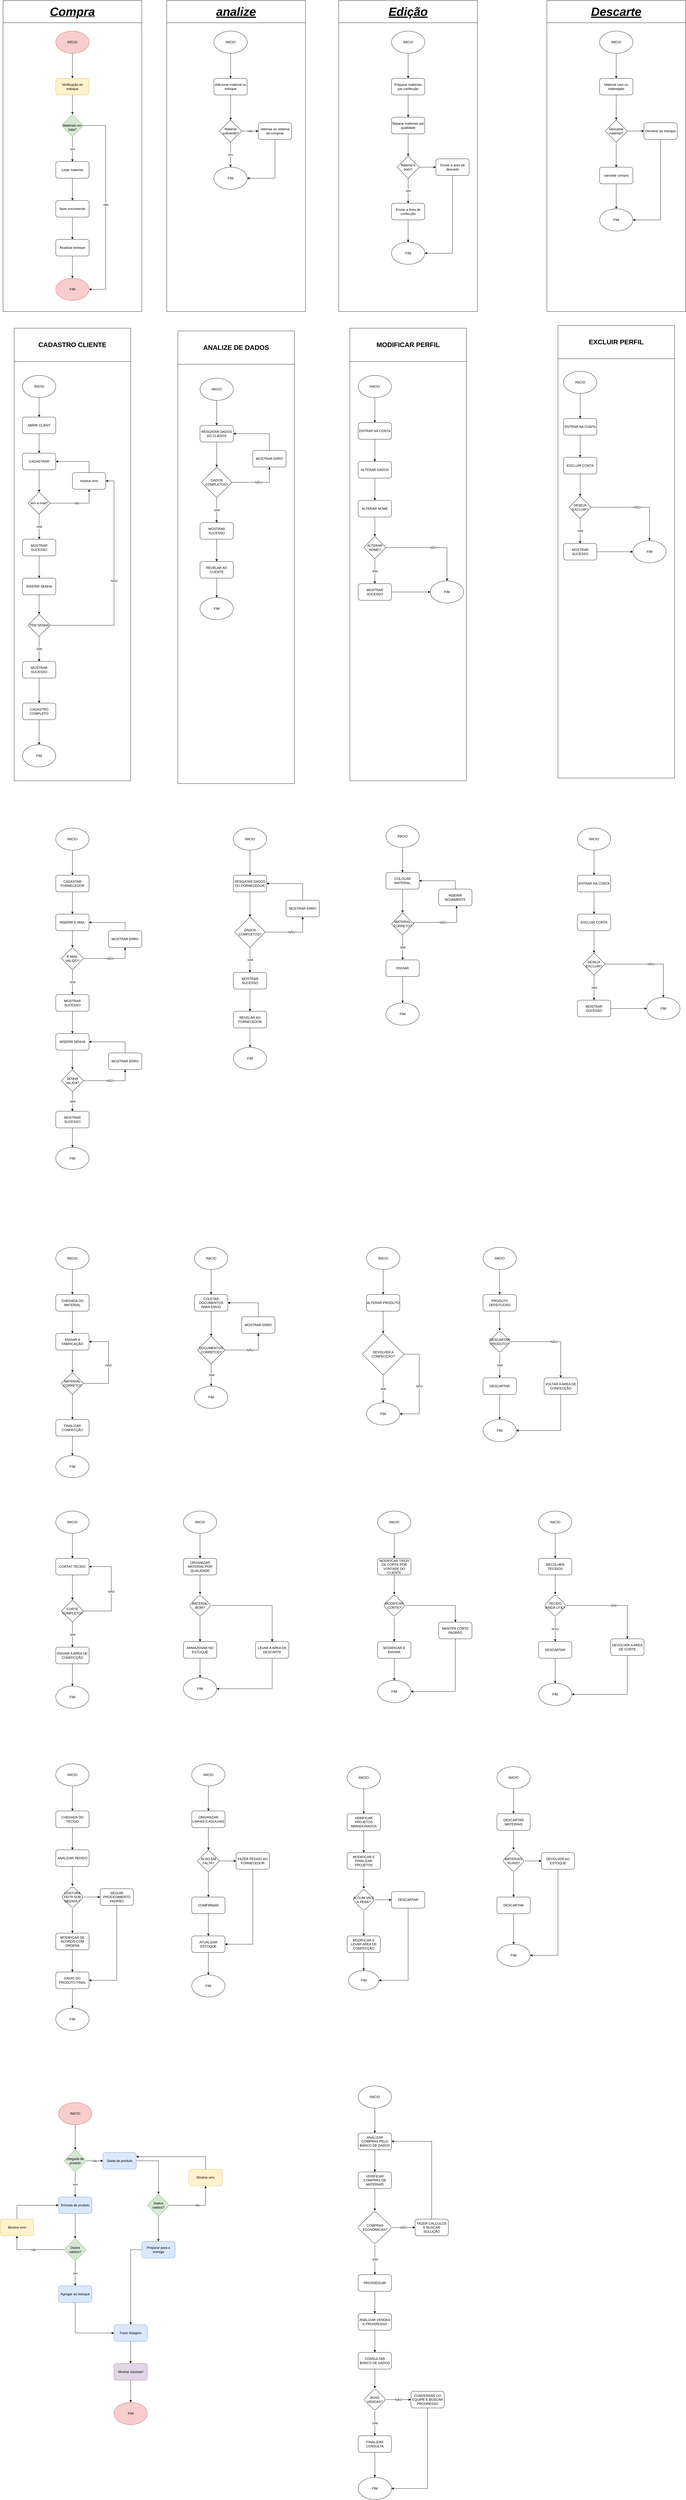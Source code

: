 <mxfile version="24.6.2" type="device">
  <diagram name="Página-1" id="H0bE9gB80t1YhXPXf1RE">
    <mxGraphModel dx="1187" dy="1069" grid="1" gridSize="10" guides="1" tooltips="1" connect="1" arrows="1" fold="1" page="0" pageScale="1" pageWidth="827" pageHeight="1169" math="0" shadow="0">
      <root>
        <mxCell id="0" />
        <mxCell id="1" parent="0" />
        <mxCell id="pCujRr_19Z160oxZ67RG-3" value="" style="edgeStyle=orthogonalEdgeStyle;rounded=0;orthogonalLoop=1;jettySize=auto;html=1;" parent="1" source="pCujRr_19Z160oxZ67RG-1" target="pCujRr_19Z160oxZ67RG-2" edge="1">
          <mxGeometry relative="1" as="geometry" />
        </mxCell>
        <mxCell id="pCujRr_19Z160oxZ67RG-1" value="INÍCIO" style="ellipse;whiteSpace=wrap;html=1;fillColor=#f8cecc;strokeColor=#b85450;" parent="1" vertex="1">
          <mxGeometry x="220" y="-120" width="120" height="80" as="geometry" />
        </mxCell>
        <mxCell id="pCujRr_19Z160oxZ67RG-6" value="" style="edgeStyle=orthogonalEdgeStyle;rounded=0;orthogonalLoop=1;jettySize=auto;html=1;" parent="1" source="pCujRr_19Z160oxZ67RG-2" edge="1">
          <mxGeometry relative="1" as="geometry">
            <mxPoint x="280" y="180" as="targetPoint" />
          </mxGeometry>
        </mxCell>
        <mxCell id="pCujRr_19Z160oxZ67RG-2" value="Verificação do estoque" style="rounded=1;whiteSpace=wrap;html=1;fillColor=#fff2cc;strokeColor=#d6b656;" parent="1" vertex="1">
          <mxGeometry x="220" y="50" width="120" height="60" as="geometry" />
        </mxCell>
        <mxCell id="pCujRr_19Z160oxZ67RG-10" value="sim" style="edgeStyle=orthogonalEdgeStyle;rounded=0;orthogonalLoop=1;jettySize=auto;html=1;" parent="1" source="pCujRr_19Z160oxZ67RG-4" target="pCujRr_19Z160oxZ67RG-9" edge="1">
          <mxGeometry relative="1" as="geometry" />
        </mxCell>
        <mxCell id="pCujRr_19Z160oxZ67RG-21" value="não" style="edgeStyle=orthogonalEdgeStyle;rounded=0;orthogonalLoop=1;jettySize=auto;html=1;exitX=1;exitY=0.5;exitDx=0;exitDy=0;entryX=1;entryY=0.5;entryDx=0;entryDy=0;" parent="1" source="pCujRr_19Z160oxZ67RG-4" target="pCujRr_19Z160oxZ67RG-15" edge="1">
          <mxGeometry relative="1" as="geometry">
            <Array as="points">
              <mxPoint x="400" y="220" />
              <mxPoint x="400" y="810" />
            </Array>
          </mxGeometry>
        </mxCell>
        <mxCell id="pCujRr_19Z160oxZ67RG-4" value="&lt;div&gt;&lt;br&gt;&lt;/div&gt;Materiais em falta?" style="rhombus;whiteSpace=wrap;html=1;fillColor=#d5e8d4;strokeColor=#82b366;" parent="1" vertex="1">
          <mxGeometry x="240" y="180" width="80" height="80" as="geometry" />
        </mxCell>
        <mxCell id="pCujRr_19Z160oxZ67RG-12" value="" style="edgeStyle=orthogonalEdgeStyle;rounded=0;orthogonalLoop=1;jettySize=auto;html=1;" parent="1" source="pCujRr_19Z160oxZ67RG-9" target="pCujRr_19Z160oxZ67RG-11" edge="1">
          <mxGeometry relative="1" as="geometry" />
        </mxCell>
        <mxCell id="pCujRr_19Z160oxZ67RG-9" value="Listar materias" style="rounded=1;whiteSpace=wrap;html=1;" parent="1" vertex="1">
          <mxGeometry x="220" y="350" width="120" height="60" as="geometry" />
        </mxCell>
        <mxCell id="pCujRr_19Z160oxZ67RG-14" value="" style="edgeStyle=orthogonalEdgeStyle;rounded=0;orthogonalLoop=1;jettySize=auto;html=1;" parent="1" source="pCujRr_19Z160oxZ67RG-11" edge="1">
          <mxGeometry relative="1" as="geometry">
            <mxPoint x="280" y="630" as="targetPoint" />
          </mxGeometry>
        </mxCell>
        <mxCell id="pCujRr_19Z160oxZ67RG-11" value="fazer encomenda" style="rounded=1;whiteSpace=wrap;html=1;" parent="1" vertex="1">
          <mxGeometry x="220" y="490" width="120" height="60" as="geometry" />
        </mxCell>
        <mxCell id="pCujRr_19Z160oxZ67RG-15" value="FIM" style="ellipse;whiteSpace=wrap;html=1;fillColor=#f8cecc;strokeColor=#b85450;" parent="1" vertex="1">
          <mxGeometry x="220" y="770" width="120" height="80" as="geometry" />
        </mxCell>
        <mxCell id="pCujRr_19Z160oxZ67RG-17" value="" style="edgeStyle=orthogonalEdgeStyle;rounded=0;orthogonalLoop=1;jettySize=auto;html=1;" parent="1" source="pCujRr_19Z160oxZ67RG-16" target="pCujRr_19Z160oxZ67RG-15" edge="1">
          <mxGeometry relative="1" as="geometry" />
        </mxCell>
        <mxCell id="pCujRr_19Z160oxZ67RG-16" value="Atualizar estoque" style="rounded=1;whiteSpace=wrap;html=1;" parent="1" vertex="1">
          <mxGeometry x="220" y="630" width="120" height="60" as="geometry" />
        </mxCell>
        <mxCell id="pCujRr_19Z160oxZ67RG-22" value="&lt;h1&gt;&lt;i&gt;&lt;u&gt;&lt;font style=&quot;font-size: 43px;&quot;&gt;Compra&lt;/font&gt;&lt;/u&gt;&lt;/i&gt;&lt;/h1&gt;" style="swimlane;whiteSpace=wrap;html=1;startSize=80;" parent="1" vertex="1">
          <mxGeometry x="30" y="-230" width="500" height="1120" as="geometry" />
        </mxCell>
        <mxCell id="pCujRr_19Z160oxZ67RG-25" value="" style="edgeStyle=orthogonalEdgeStyle;rounded=0;orthogonalLoop=1;jettySize=auto;html=1;" parent="1" source="pCujRr_19Z160oxZ67RG-23" target="pCujRr_19Z160oxZ67RG-24" edge="1">
          <mxGeometry relative="1" as="geometry" />
        </mxCell>
        <mxCell id="pCujRr_19Z160oxZ67RG-23" value="INÍCIO" style="ellipse;whiteSpace=wrap;html=1;" parent="1" vertex="1">
          <mxGeometry x="790" y="-120" width="120" height="80" as="geometry" />
        </mxCell>
        <mxCell id="pCujRr_19Z160oxZ67RG-27" value="" style="edgeStyle=orthogonalEdgeStyle;rounded=0;orthogonalLoop=1;jettySize=auto;html=1;" parent="1" source="pCujRr_19Z160oxZ67RG-24" target="pCujRr_19Z160oxZ67RG-26" edge="1">
          <mxGeometry relative="1" as="geometry" />
        </mxCell>
        <mxCell id="pCujRr_19Z160oxZ67RG-24" value="Adicionar material no estoque" style="rounded=1;whiteSpace=wrap;html=1;" parent="1" vertex="1">
          <mxGeometry x="790" y="50" width="120" height="60" as="geometry" />
        </mxCell>
        <mxCell id="pCujRr_19Z160oxZ67RG-29" value="sim" style="edgeStyle=orthogonalEdgeStyle;rounded=0;orthogonalLoop=1;jettySize=auto;html=1;" parent="1" source="pCujRr_19Z160oxZ67RG-26" target="pCujRr_19Z160oxZ67RG-28" edge="1">
          <mxGeometry relative="1" as="geometry" />
        </mxCell>
        <mxCell id="pCujRr_19Z160oxZ67RG-31" value="não" style="edgeStyle=orthogonalEdgeStyle;rounded=0;orthogonalLoop=1;jettySize=auto;html=1;" parent="1" source="pCujRr_19Z160oxZ67RG-26" target="pCujRr_19Z160oxZ67RG-30" edge="1">
          <mxGeometry relative="1" as="geometry" />
        </mxCell>
        <mxCell id="pCujRr_19Z160oxZ67RG-26" value="Material suficiente?" style="rhombus;whiteSpace=wrap;html=1;" parent="1" vertex="1">
          <mxGeometry x="810" y="200" width="80" height="80" as="geometry" />
        </mxCell>
        <mxCell id="pCujRr_19Z160oxZ67RG-28" value="FIM" style="ellipse;whiteSpace=wrap;html=1;" parent="1" vertex="1">
          <mxGeometry x="790" y="370" width="120" height="80" as="geometry" />
        </mxCell>
        <mxCell id="pCujRr_19Z160oxZ67RG-32" style="edgeStyle=orthogonalEdgeStyle;rounded=0;orthogonalLoop=1;jettySize=auto;html=1;exitX=0.5;exitY=1;exitDx=0;exitDy=0;entryX=1;entryY=0.5;entryDx=0;entryDy=0;" parent="1" source="pCujRr_19Z160oxZ67RG-30" target="pCujRr_19Z160oxZ67RG-28" edge="1">
          <mxGeometry relative="1" as="geometry" />
        </mxCell>
        <mxCell id="pCujRr_19Z160oxZ67RG-30" value="retornar ao sistema de compras" style="rounded=1;whiteSpace=wrap;html=1;" parent="1" vertex="1">
          <mxGeometry x="950" y="210" width="120" height="60" as="geometry" />
        </mxCell>
        <mxCell id="pCujRr_19Z160oxZ67RG-33" value="&lt;h1&gt;&lt;span style=&quot;font-size: 43px;&quot;&gt;&lt;i&gt;&lt;u&gt;analize&lt;/u&gt;&lt;/i&gt;&lt;/span&gt;&lt;/h1&gt;" style="swimlane;whiteSpace=wrap;html=1;startSize=80;" parent="1" vertex="1">
          <mxGeometry x="620" y="-230" width="500" height="1120" as="geometry" />
        </mxCell>
        <mxCell id="pCujRr_19Z160oxZ67RG-36" value="" style="edgeStyle=orthogonalEdgeStyle;rounded=0;orthogonalLoop=1;jettySize=auto;html=1;" parent="1" source="pCujRr_19Z160oxZ67RG-34" target="pCujRr_19Z160oxZ67RG-35" edge="1">
          <mxGeometry relative="1" as="geometry" />
        </mxCell>
        <mxCell id="pCujRr_19Z160oxZ67RG-34" value="INÍCIO" style="ellipse;whiteSpace=wrap;html=1;" parent="1" vertex="1">
          <mxGeometry x="1430" y="-120" width="120" height="80" as="geometry" />
        </mxCell>
        <mxCell id="pCujRr_19Z160oxZ67RG-38" value="" style="edgeStyle=orthogonalEdgeStyle;rounded=0;orthogonalLoop=1;jettySize=auto;html=1;" parent="1" source="pCujRr_19Z160oxZ67RG-35" target="pCujRr_19Z160oxZ67RG-37" edge="1">
          <mxGeometry relative="1" as="geometry" />
        </mxCell>
        <mxCell id="pCujRr_19Z160oxZ67RG-35" value="Preparar materiais par confecção" style="rounded=1;whiteSpace=wrap;html=1;" parent="1" vertex="1">
          <mxGeometry x="1430" y="50" width="120" height="60" as="geometry" />
        </mxCell>
        <mxCell id="pCujRr_19Z160oxZ67RG-40" value="" style="edgeStyle=orthogonalEdgeStyle;rounded=0;orthogonalLoop=1;jettySize=auto;html=1;" parent="1" source="pCujRr_19Z160oxZ67RG-37" target="pCujRr_19Z160oxZ67RG-39" edge="1">
          <mxGeometry relative="1" as="geometry" />
        </mxCell>
        <mxCell id="pCujRr_19Z160oxZ67RG-37" value="Separar materiais por qualidade" style="rounded=1;whiteSpace=wrap;html=1;" parent="1" vertex="1">
          <mxGeometry x="1430" y="190" width="120" height="60" as="geometry" />
        </mxCell>
        <mxCell id="pCujRr_19Z160oxZ67RG-42" value="sim" style="edgeStyle=orthogonalEdgeStyle;rounded=0;orthogonalLoop=1;jettySize=auto;html=1;" parent="1" source="pCujRr_19Z160oxZ67RG-39" target="pCujRr_19Z160oxZ67RG-41" edge="1">
          <mxGeometry relative="1" as="geometry" />
        </mxCell>
        <mxCell id="pCujRr_19Z160oxZ67RG-47" value="" style="edgeStyle=orthogonalEdgeStyle;rounded=0;orthogonalLoop=1;jettySize=auto;html=1;" parent="1" source="pCujRr_19Z160oxZ67RG-39" target="pCujRr_19Z160oxZ67RG-46" edge="1">
          <mxGeometry relative="1" as="geometry" />
        </mxCell>
        <mxCell id="pCujRr_19Z160oxZ67RG-39" value="Material é bom?" style="rhombus;whiteSpace=wrap;html=1;" parent="1" vertex="1">
          <mxGeometry x="1450" y="330" width="80" height="80" as="geometry" />
        </mxCell>
        <mxCell id="pCujRr_19Z160oxZ67RG-44" value="" style="edgeStyle=orthogonalEdgeStyle;rounded=0;orthogonalLoop=1;jettySize=auto;html=1;" parent="1" source="pCujRr_19Z160oxZ67RG-41" edge="1">
          <mxGeometry relative="1" as="geometry">
            <mxPoint x="1490" y="640" as="targetPoint" />
          </mxGeometry>
        </mxCell>
        <mxCell id="pCujRr_19Z160oxZ67RG-41" value="Enviar a Area de confecção" style="rounded=1;whiteSpace=wrap;html=1;" parent="1" vertex="1">
          <mxGeometry x="1430" y="500" width="120" height="60" as="geometry" />
        </mxCell>
        <mxCell id="pCujRr_19Z160oxZ67RG-45" value="FIM" style="ellipse;whiteSpace=wrap;html=1;" parent="1" vertex="1">
          <mxGeometry x="1430" y="640" width="120" height="80" as="geometry" />
        </mxCell>
        <mxCell id="pCujRr_19Z160oxZ67RG-48" style="edgeStyle=orthogonalEdgeStyle;rounded=0;orthogonalLoop=1;jettySize=auto;html=1;exitX=0.5;exitY=1;exitDx=0;exitDy=0;entryX=1;entryY=0.5;entryDx=0;entryDy=0;" parent="1" source="pCujRr_19Z160oxZ67RG-46" target="pCujRr_19Z160oxZ67RG-45" edge="1">
          <mxGeometry relative="1" as="geometry" />
        </mxCell>
        <mxCell id="pCujRr_19Z160oxZ67RG-46" value="Enviar a area de descarte" style="rounded=1;whiteSpace=wrap;html=1;" parent="1" vertex="1">
          <mxGeometry x="1590" y="340" width="120" height="60" as="geometry" />
        </mxCell>
        <mxCell id="pCujRr_19Z160oxZ67RG-49" value="&lt;h1&gt;&lt;span style=&quot;font-size: 43px;&quot;&gt;&lt;i&gt;&lt;u&gt;Edição&lt;/u&gt;&lt;/i&gt;&lt;/span&gt;&lt;/h1&gt;" style="swimlane;whiteSpace=wrap;html=1;startSize=80;" parent="1" vertex="1">
          <mxGeometry x="1240" y="-230" width="500" height="1120" as="geometry" />
        </mxCell>
        <mxCell id="pCujRr_19Z160oxZ67RG-52" value="" style="edgeStyle=orthogonalEdgeStyle;rounded=0;orthogonalLoop=1;jettySize=auto;html=1;" parent="1" source="pCujRr_19Z160oxZ67RG-50" target="pCujRr_19Z160oxZ67RG-51" edge="1">
          <mxGeometry relative="1" as="geometry" />
        </mxCell>
        <mxCell id="pCujRr_19Z160oxZ67RG-50" value="INÍCIO" style="ellipse;whiteSpace=wrap;html=1;" parent="1" vertex="1">
          <mxGeometry x="2180" y="-120" width="120" height="80" as="geometry" />
        </mxCell>
        <mxCell id="pCujRr_19Z160oxZ67RG-54" value="" style="edgeStyle=orthogonalEdgeStyle;rounded=0;orthogonalLoop=1;jettySize=auto;html=1;" parent="1" source="pCujRr_19Z160oxZ67RG-51" target="pCujRr_19Z160oxZ67RG-53" edge="1">
          <mxGeometry relative="1" as="geometry" />
        </mxCell>
        <mxCell id="pCujRr_19Z160oxZ67RG-51" value="Material ruim ou indesejado" style="rounded=1;whiteSpace=wrap;html=1;" parent="1" vertex="1">
          <mxGeometry x="2180" y="50" width="120" height="60" as="geometry" />
        </mxCell>
        <mxCell id="pCujRr_19Z160oxZ67RG-56" value="" style="edgeStyle=orthogonalEdgeStyle;rounded=0;orthogonalLoop=1;jettySize=auto;html=1;" parent="1" source="pCujRr_19Z160oxZ67RG-53" target="pCujRr_19Z160oxZ67RG-55" edge="1">
          <mxGeometry relative="1" as="geometry" />
        </mxCell>
        <mxCell id="pCujRr_19Z160oxZ67RG-60" value="" style="edgeStyle=orthogonalEdgeStyle;rounded=0;orthogonalLoop=1;jettySize=auto;html=1;" parent="1" source="pCujRr_19Z160oxZ67RG-53" target="pCujRr_19Z160oxZ67RG-59" edge="1">
          <mxGeometry relative="1" as="geometry" />
        </mxCell>
        <mxCell id="pCujRr_19Z160oxZ67RG-53" value="Descartar&lt;div&gt;material?&lt;/div&gt;" style="rhombus;whiteSpace=wrap;html=1;" parent="1" vertex="1">
          <mxGeometry x="2200" y="200" width="80" height="80" as="geometry" />
        </mxCell>
        <mxCell id="pCujRr_19Z160oxZ67RG-58" value="" style="edgeStyle=orthogonalEdgeStyle;rounded=0;orthogonalLoop=1;jettySize=auto;html=1;" parent="1" source="pCujRr_19Z160oxZ67RG-55" target="pCujRr_19Z160oxZ67RG-57" edge="1">
          <mxGeometry relative="1" as="geometry" />
        </mxCell>
        <mxCell id="pCujRr_19Z160oxZ67RG-55" value="cancelar compra" style="rounded=1;whiteSpace=wrap;html=1;" parent="1" vertex="1">
          <mxGeometry x="2180" y="370" width="120" height="60" as="geometry" />
        </mxCell>
        <mxCell id="pCujRr_19Z160oxZ67RG-57" value="FIM" style="ellipse;whiteSpace=wrap;html=1;" parent="1" vertex="1">
          <mxGeometry x="2180" y="520" width="120" height="80" as="geometry" />
        </mxCell>
        <mxCell id="pCujRr_19Z160oxZ67RG-61" style="edgeStyle=orthogonalEdgeStyle;rounded=0;orthogonalLoop=1;jettySize=auto;html=1;exitX=0.5;exitY=1;exitDx=0;exitDy=0;entryX=1;entryY=0.5;entryDx=0;entryDy=0;" parent="1" source="pCujRr_19Z160oxZ67RG-59" target="pCujRr_19Z160oxZ67RG-57" edge="1">
          <mxGeometry relative="1" as="geometry" />
        </mxCell>
        <mxCell id="pCujRr_19Z160oxZ67RG-59" value="Devolver ao estoque" style="rounded=1;whiteSpace=wrap;html=1;" parent="1" vertex="1">
          <mxGeometry x="2340" y="210" width="120" height="60" as="geometry" />
        </mxCell>
        <mxCell id="pCujRr_19Z160oxZ67RG-62" value="&lt;h1&gt;&lt;span style=&quot;font-size: 43px;&quot;&gt;&lt;i&gt;&lt;u&gt;Descarte&lt;/u&gt;&lt;/i&gt;&lt;/span&gt;&lt;/h1&gt;" style="swimlane;whiteSpace=wrap;html=1;startSize=80;" parent="1" vertex="1">
          <mxGeometry x="1990" y="-230" width="500" height="1120" as="geometry" />
        </mxCell>
        <mxCell id="Lzxys33Jdj1KvuU7-6Vl-3" value="" style="edgeStyle=orthogonalEdgeStyle;rounded=0;orthogonalLoop=1;jettySize=auto;html=1;" parent="1" source="Lzxys33Jdj1KvuU7-6Vl-1" target="Lzxys33Jdj1KvuU7-6Vl-2" edge="1">
          <mxGeometry relative="1" as="geometry" />
        </mxCell>
        <mxCell id="Lzxys33Jdj1KvuU7-6Vl-1" value="INICÍO" style="ellipse;whiteSpace=wrap;html=1;" parent="1" vertex="1">
          <mxGeometry x="100" y="1120" width="120" height="80" as="geometry" />
        </mxCell>
        <mxCell id="uNB4d4PE5i07L3fqMLBc-2" value="" style="edgeStyle=orthogonalEdgeStyle;rounded=0;orthogonalLoop=1;jettySize=auto;html=1;" parent="1" source="Lzxys33Jdj1KvuU7-6Vl-2" target="uNB4d4PE5i07L3fqMLBc-1" edge="1">
          <mxGeometry relative="1" as="geometry" />
        </mxCell>
        <mxCell id="Lzxys33Jdj1KvuU7-6Vl-2" value="ABRIR CLIENT" style="rounded=1;whiteSpace=wrap;html=1;" parent="1" vertex="1">
          <mxGeometry x="100" y="1270" width="120" height="60" as="geometry" />
        </mxCell>
        <mxCell id="uNB4d4PE5i07L3fqMLBc-4" value="" style="edgeStyle=orthogonalEdgeStyle;rounded=0;orthogonalLoop=1;jettySize=auto;html=1;" parent="1" source="uNB4d4PE5i07L3fqMLBc-1" edge="1">
          <mxGeometry relative="1" as="geometry">
            <mxPoint x="160" y="1540" as="targetPoint" />
          </mxGeometry>
        </mxCell>
        <mxCell id="uNB4d4PE5i07L3fqMLBc-1" value="CADASTRAR" style="rounded=1;whiteSpace=wrap;html=1;" parent="1" vertex="1">
          <mxGeometry x="100" y="1400" width="120" height="60" as="geometry" />
        </mxCell>
        <mxCell id="U2K5C7ySNH7hzDEGodIG-2" value="não" style="edgeStyle=orthogonalEdgeStyle;rounded=0;orthogonalLoop=1;jettySize=auto;html=1;exitX=1;exitY=0.5;exitDx=0;exitDy=0;entryX=0.5;entryY=1;entryDx=0;entryDy=0;" parent="1" source="uNB4d4PE5i07L3fqMLBc-5" target="U2K5C7ySNH7hzDEGodIG-1" edge="1">
          <mxGeometry relative="1" as="geometry" />
        </mxCell>
        <mxCell id="U2K5C7ySNH7hzDEGodIG-5" value="SIM" style="edgeStyle=orthogonalEdgeStyle;rounded=0;orthogonalLoop=1;jettySize=auto;html=1;" parent="1" source="uNB4d4PE5i07L3fqMLBc-5" target="U2K5C7ySNH7hzDEGodIG-4" edge="1">
          <mxGeometry relative="1" as="geometry" />
        </mxCell>
        <mxCell id="uNB4d4PE5i07L3fqMLBc-5" value="tem e-mail?" style="rhombus;whiteSpace=wrap;html=1;" parent="1" vertex="1">
          <mxGeometry x="120" y="1540" width="80" height="80" as="geometry" />
        </mxCell>
        <mxCell id="U2K5C7ySNH7hzDEGodIG-3" style="edgeStyle=orthogonalEdgeStyle;rounded=0;orthogonalLoop=1;jettySize=auto;html=1;exitX=0.5;exitY=0;exitDx=0;exitDy=0;entryX=1;entryY=0.5;entryDx=0;entryDy=0;" parent="1" source="U2K5C7ySNH7hzDEGodIG-1" target="uNB4d4PE5i07L3fqMLBc-1" edge="1">
          <mxGeometry relative="1" as="geometry" />
        </mxCell>
        <mxCell id="U2K5C7ySNH7hzDEGodIG-1" value="mostrar erro" style="rounded=1;whiteSpace=wrap;html=1;" parent="1" vertex="1">
          <mxGeometry x="280" y="1470" width="120" height="60" as="geometry" />
        </mxCell>
        <mxCell id="U2K5C7ySNH7hzDEGodIG-7" value="" style="edgeStyle=orthogonalEdgeStyle;rounded=0;orthogonalLoop=1;jettySize=auto;html=1;" parent="1" source="U2K5C7ySNH7hzDEGodIG-4" target="U2K5C7ySNH7hzDEGodIG-6" edge="1">
          <mxGeometry relative="1" as="geometry" />
        </mxCell>
        <mxCell id="U2K5C7ySNH7hzDEGodIG-4" value="MOSTRAR SUCESSO" style="rounded=1;whiteSpace=wrap;html=1;" parent="1" vertex="1">
          <mxGeometry x="100" y="1710" width="120" height="60" as="geometry" />
        </mxCell>
        <mxCell id="U2K5C7ySNH7hzDEGodIG-9" value="" style="edgeStyle=orthogonalEdgeStyle;rounded=0;orthogonalLoop=1;jettySize=auto;html=1;" parent="1" source="U2K5C7ySNH7hzDEGodIG-6" edge="1">
          <mxGeometry relative="1" as="geometry">
            <mxPoint x="160" y="1980" as="targetPoint" />
          </mxGeometry>
        </mxCell>
        <mxCell id="U2K5C7ySNH7hzDEGodIG-6" value="INSERIR SENHA" style="rounded=1;whiteSpace=wrap;html=1;" parent="1" vertex="1">
          <mxGeometry x="100" y="1850" width="120" height="60" as="geometry" />
        </mxCell>
        <mxCell id="U2K5C7ySNH7hzDEGodIG-11" value="NÃO" style="edgeStyle=orthogonalEdgeStyle;rounded=0;orthogonalLoop=1;jettySize=auto;html=1;exitX=1;exitY=0.5;exitDx=0;exitDy=0;entryX=1;entryY=0.5;entryDx=0;entryDy=0;" parent="1" source="U2K5C7ySNH7hzDEGodIG-10" target="U2K5C7ySNH7hzDEGodIG-1" edge="1">
          <mxGeometry relative="1" as="geometry">
            <Array as="points">
              <mxPoint x="430" y="2020" />
              <mxPoint x="430" y="1500" />
            </Array>
          </mxGeometry>
        </mxCell>
        <mxCell id="U2K5C7ySNH7hzDEGodIG-13" value="SIM" style="edgeStyle=orthogonalEdgeStyle;rounded=0;orthogonalLoop=1;jettySize=auto;html=1;" parent="1" source="U2K5C7ySNH7hzDEGodIG-10" target="U2K5C7ySNH7hzDEGodIG-12" edge="1">
          <mxGeometry relative="1" as="geometry" />
        </mxCell>
        <mxCell id="U2K5C7ySNH7hzDEGodIG-10" value="TEM SENHA" style="rhombus;whiteSpace=wrap;html=1;" parent="1" vertex="1">
          <mxGeometry x="120" y="1980" width="80" height="80" as="geometry" />
        </mxCell>
        <mxCell id="U2K5C7ySNH7hzDEGodIG-15" value="" style="edgeStyle=orthogonalEdgeStyle;rounded=0;orthogonalLoop=1;jettySize=auto;html=1;" parent="1" source="U2K5C7ySNH7hzDEGodIG-12" target="U2K5C7ySNH7hzDEGodIG-14" edge="1">
          <mxGeometry relative="1" as="geometry" />
        </mxCell>
        <mxCell id="U2K5C7ySNH7hzDEGodIG-12" value="MOSTRAR SUCESSO" style="rounded=1;whiteSpace=wrap;html=1;" parent="1" vertex="1">
          <mxGeometry x="100" y="2150" width="120" height="60" as="geometry" />
        </mxCell>
        <mxCell id="U2K5C7ySNH7hzDEGodIG-17" value="" style="edgeStyle=orthogonalEdgeStyle;rounded=0;orthogonalLoop=1;jettySize=auto;html=1;" parent="1" source="U2K5C7ySNH7hzDEGodIG-14" target="U2K5C7ySNH7hzDEGodIG-16" edge="1">
          <mxGeometry relative="1" as="geometry" />
        </mxCell>
        <mxCell id="U2K5C7ySNH7hzDEGodIG-14" value="CADASTRO COMPLETO" style="rounded=1;whiteSpace=wrap;html=1;" parent="1" vertex="1">
          <mxGeometry x="100" y="2300" width="120" height="60" as="geometry" />
        </mxCell>
        <mxCell id="U2K5C7ySNH7hzDEGodIG-16" value="FIM" style="ellipse;whiteSpace=wrap;html=1;" parent="1" vertex="1">
          <mxGeometry x="100" y="2450" width="120" height="80" as="geometry" />
        </mxCell>
        <mxCell id="U2K5C7ySNH7hzDEGodIG-20" value="" style="edgeStyle=orthogonalEdgeStyle;rounded=0;orthogonalLoop=1;jettySize=auto;html=1;" parent="1" source="U2K5C7ySNH7hzDEGodIG-18" target="U2K5C7ySNH7hzDEGodIG-19" edge="1">
          <mxGeometry relative="1" as="geometry" />
        </mxCell>
        <mxCell id="U2K5C7ySNH7hzDEGodIG-18" value="INICIO" style="ellipse;whiteSpace=wrap;html=1;" parent="1" vertex="1">
          <mxGeometry x="740" y="1130" width="120" height="80" as="geometry" />
        </mxCell>
        <mxCell id="U2K5C7ySNH7hzDEGodIG-22" value="" style="edgeStyle=orthogonalEdgeStyle;rounded=0;orthogonalLoop=1;jettySize=auto;html=1;" parent="1" source="U2K5C7ySNH7hzDEGodIG-19" target="U2K5C7ySNH7hzDEGodIG-21" edge="1">
          <mxGeometry relative="1" as="geometry" />
        </mxCell>
        <mxCell id="U2K5C7ySNH7hzDEGodIG-19" value="RESGATAR DADOS DO CLIENTE" style="rounded=1;whiteSpace=wrap;html=1;" parent="1" vertex="1">
          <mxGeometry x="740" y="1300" width="120" height="60" as="geometry" />
        </mxCell>
        <mxCell id="U2K5C7ySNH7hzDEGodIG-24" value="NÃO" style="edgeStyle=orthogonalEdgeStyle;rounded=0;orthogonalLoop=1;jettySize=auto;html=1;exitX=1;exitY=0.5;exitDx=0;exitDy=0;entryX=0.5;entryY=1;entryDx=0;entryDy=0;" parent="1" source="U2K5C7ySNH7hzDEGodIG-21" target="U2K5C7ySNH7hzDEGodIG-23" edge="1">
          <mxGeometry relative="1" as="geometry" />
        </mxCell>
        <mxCell id="U2K5C7ySNH7hzDEGodIG-27" value="SIM" style="edgeStyle=orthogonalEdgeStyle;rounded=0;orthogonalLoop=1;jettySize=auto;html=1;" parent="1" source="U2K5C7ySNH7hzDEGodIG-21" target="U2K5C7ySNH7hzDEGodIG-26" edge="1">
          <mxGeometry relative="1" as="geometry" />
        </mxCell>
        <mxCell id="U2K5C7ySNH7hzDEGodIG-21" value="DADOS COMPLETOS?" style="rhombus;whiteSpace=wrap;html=1;" parent="1" vertex="1">
          <mxGeometry x="745" y="1450" width="110" height="110" as="geometry" />
        </mxCell>
        <mxCell id="U2K5C7ySNH7hzDEGodIG-25" style="edgeStyle=orthogonalEdgeStyle;rounded=0;orthogonalLoop=1;jettySize=auto;html=1;exitX=0.5;exitY=0;exitDx=0;exitDy=0;entryX=1;entryY=0.5;entryDx=0;entryDy=0;" parent="1" source="U2K5C7ySNH7hzDEGodIG-23" target="U2K5C7ySNH7hzDEGodIG-19" edge="1">
          <mxGeometry relative="1" as="geometry" />
        </mxCell>
        <mxCell id="U2K5C7ySNH7hzDEGodIG-23" value="MOSTRAR ERRO" style="rounded=1;whiteSpace=wrap;html=1;" parent="1" vertex="1">
          <mxGeometry x="930" y="1390" width="120" height="60" as="geometry" />
        </mxCell>
        <mxCell id="U2K5C7ySNH7hzDEGodIG-29" value="" style="edgeStyle=orthogonalEdgeStyle;rounded=0;orthogonalLoop=1;jettySize=auto;html=1;" parent="1" source="U2K5C7ySNH7hzDEGodIG-26" target="U2K5C7ySNH7hzDEGodIG-28" edge="1">
          <mxGeometry relative="1" as="geometry" />
        </mxCell>
        <mxCell id="U2K5C7ySNH7hzDEGodIG-26" value="MOSTRAR SUCESSO" style="rounded=1;whiteSpace=wrap;html=1;" parent="1" vertex="1">
          <mxGeometry x="740" y="1650" width="120" height="60" as="geometry" />
        </mxCell>
        <mxCell id="U2K5C7ySNH7hzDEGodIG-31" value="" style="edgeStyle=orthogonalEdgeStyle;rounded=0;orthogonalLoop=1;jettySize=auto;html=1;" parent="1" source="U2K5C7ySNH7hzDEGodIG-28" target="U2K5C7ySNH7hzDEGodIG-30" edge="1">
          <mxGeometry relative="1" as="geometry" />
        </mxCell>
        <mxCell id="U2K5C7ySNH7hzDEGodIG-28" value="REVELAR AO CLIENTE" style="rounded=1;whiteSpace=wrap;html=1;" parent="1" vertex="1">
          <mxGeometry x="740" y="1790" width="120" height="60" as="geometry" />
        </mxCell>
        <mxCell id="U2K5C7ySNH7hzDEGodIG-30" value="FIM" style="ellipse;whiteSpace=wrap;html=1;" parent="1" vertex="1">
          <mxGeometry x="740" y="1920" width="120" height="80" as="geometry" />
        </mxCell>
        <mxCell id="_nmo6AtYuHJvuhX7b1Vl-3" value="" style="edgeStyle=orthogonalEdgeStyle;rounded=0;orthogonalLoop=1;jettySize=auto;html=1;" edge="1" parent="1" source="_nmo6AtYuHJvuhX7b1Vl-1" target="_nmo6AtYuHJvuhX7b1Vl-2">
          <mxGeometry relative="1" as="geometry" />
        </mxCell>
        <mxCell id="_nmo6AtYuHJvuhX7b1Vl-1" value="INICIO" style="ellipse;whiteSpace=wrap;html=1;" vertex="1" parent="1">
          <mxGeometry x="1310" y="1120" width="120" height="80" as="geometry" />
        </mxCell>
        <mxCell id="_nmo6AtYuHJvuhX7b1Vl-5" value="" style="edgeStyle=orthogonalEdgeStyle;rounded=0;orthogonalLoop=1;jettySize=auto;html=1;" edge="1" parent="1" source="_nmo6AtYuHJvuhX7b1Vl-2" target="_nmo6AtYuHJvuhX7b1Vl-4">
          <mxGeometry relative="1" as="geometry" />
        </mxCell>
        <mxCell id="_nmo6AtYuHJvuhX7b1Vl-2" value="ENTRAR NA CONTA" style="rounded=1;whiteSpace=wrap;html=1;" vertex="1" parent="1">
          <mxGeometry x="1310" y="1290" width="120" height="60" as="geometry" />
        </mxCell>
        <mxCell id="_nmo6AtYuHJvuhX7b1Vl-7" value="" style="edgeStyle=orthogonalEdgeStyle;rounded=0;orthogonalLoop=1;jettySize=auto;html=1;" edge="1" parent="1" source="_nmo6AtYuHJvuhX7b1Vl-4" target="_nmo6AtYuHJvuhX7b1Vl-6">
          <mxGeometry relative="1" as="geometry" />
        </mxCell>
        <mxCell id="_nmo6AtYuHJvuhX7b1Vl-4" value="ALTERAR DADOS" style="rounded=1;whiteSpace=wrap;html=1;" vertex="1" parent="1">
          <mxGeometry x="1310" y="1430" width="120" height="60" as="geometry" />
        </mxCell>
        <mxCell id="_nmo6AtYuHJvuhX7b1Vl-9" value="" style="edgeStyle=orthogonalEdgeStyle;rounded=0;orthogonalLoop=1;jettySize=auto;html=1;" edge="1" parent="1" source="_nmo6AtYuHJvuhX7b1Vl-6" target="_nmo6AtYuHJvuhX7b1Vl-8">
          <mxGeometry relative="1" as="geometry" />
        </mxCell>
        <mxCell id="_nmo6AtYuHJvuhX7b1Vl-6" value="ALTERAR NOME" style="rounded=1;whiteSpace=wrap;html=1;" vertex="1" parent="1">
          <mxGeometry x="1310" y="1570" width="120" height="60" as="geometry" />
        </mxCell>
        <mxCell id="_nmo6AtYuHJvuhX7b1Vl-13" value="SIM" style="edgeStyle=orthogonalEdgeStyle;rounded=0;orthogonalLoop=1;jettySize=auto;html=1;" edge="1" parent="1" source="_nmo6AtYuHJvuhX7b1Vl-8" target="_nmo6AtYuHJvuhX7b1Vl-12">
          <mxGeometry relative="1" as="geometry" />
        </mxCell>
        <mxCell id="_nmo6AtYuHJvuhX7b1Vl-16" value="NÃO" style="edgeStyle=orthogonalEdgeStyle;rounded=0;orthogonalLoop=1;jettySize=auto;html=1;exitX=1;exitY=0.5;exitDx=0;exitDy=0;entryX=0.5;entryY=0;entryDx=0;entryDy=0;" edge="1" parent="1" source="_nmo6AtYuHJvuhX7b1Vl-8" target="_nmo6AtYuHJvuhX7b1Vl-14">
          <mxGeometry relative="1" as="geometry" />
        </mxCell>
        <mxCell id="_nmo6AtYuHJvuhX7b1Vl-8" value="ALTERAR NOME?" style="rhombus;whiteSpace=wrap;html=1;" vertex="1" parent="1">
          <mxGeometry x="1330" y="1700" width="80" height="80" as="geometry" />
        </mxCell>
        <mxCell id="_nmo6AtYuHJvuhX7b1Vl-15" style="edgeStyle=orthogonalEdgeStyle;rounded=0;orthogonalLoop=1;jettySize=auto;html=1;exitX=1;exitY=0.5;exitDx=0;exitDy=0;" edge="1" parent="1" source="_nmo6AtYuHJvuhX7b1Vl-12" target="_nmo6AtYuHJvuhX7b1Vl-14">
          <mxGeometry relative="1" as="geometry" />
        </mxCell>
        <mxCell id="_nmo6AtYuHJvuhX7b1Vl-12" value="MOSTRAR SUCESSO" style="rounded=1;whiteSpace=wrap;html=1;" vertex="1" parent="1">
          <mxGeometry x="1310" y="1870" width="120" height="60" as="geometry" />
        </mxCell>
        <mxCell id="_nmo6AtYuHJvuhX7b1Vl-14" value="FIM" style="ellipse;whiteSpace=wrap;html=1;" vertex="1" parent="1">
          <mxGeometry x="1570" y="1860" width="120" height="80" as="geometry" />
        </mxCell>
        <mxCell id="_nmo6AtYuHJvuhX7b1Vl-20" value="" style="edgeStyle=orthogonalEdgeStyle;rounded=0;orthogonalLoop=1;jettySize=auto;html=1;" edge="1" parent="1" source="_nmo6AtYuHJvuhX7b1Vl-18" target="_nmo6AtYuHJvuhX7b1Vl-19">
          <mxGeometry relative="1" as="geometry" />
        </mxCell>
        <mxCell id="_nmo6AtYuHJvuhX7b1Vl-18" value="INICIO" style="ellipse;whiteSpace=wrap;html=1;" vertex="1" parent="1">
          <mxGeometry x="2050" y="1105" width="120" height="80" as="geometry" />
        </mxCell>
        <mxCell id="_nmo6AtYuHJvuhX7b1Vl-22" value="" style="edgeStyle=orthogonalEdgeStyle;rounded=0;orthogonalLoop=1;jettySize=auto;html=1;" edge="1" parent="1" source="_nmo6AtYuHJvuhX7b1Vl-19" target="_nmo6AtYuHJvuhX7b1Vl-21">
          <mxGeometry relative="1" as="geometry" />
        </mxCell>
        <mxCell id="_nmo6AtYuHJvuhX7b1Vl-19" value="ENTRAR NA CONTA" style="rounded=1;whiteSpace=wrap;html=1;" vertex="1" parent="1">
          <mxGeometry x="2050" y="1275" width="120" height="60" as="geometry" />
        </mxCell>
        <mxCell id="_nmo6AtYuHJvuhX7b1Vl-24" value="" style="edgeStyle=orthogonalEdgeStyle;rounded=0;orthogonalLoop=1;jettySize=auto;html=1;" edge="1" parent="1" source="_nmo6AtYuHJvuhX7b1Vl-21" target="_nmo6AtYuHJvuhX7b1Vl-23">
          <mxGeometry relative="1" as="geometry" />
        </mxCell>
        <mxCell id="_nmo6AtYuHJvuhX7b1Vl-21" value="EXCLUIR CONTA" style="rounded=1;whiteSpace=wrap;html=1;" vertex="1" parent="1">
          <mxGeometry x="2050" y="1415" width="120" height="60" as="geometry" />
        </mxCell>
        <mxCell id="_nmo6AtYuHJvuhX7b1Vl-26" value="SIM" style="edgeStyle=orthogonalEdgeStyle;rounded=0;orthogonalLoop=1;jettySize=auto;html=1;" edge="1" parent="1" source="_nmo6AtYuHJvuhX7b1Vl-23" target="_nmo6AtYuHJvuhX7b1Vl-25">
          <mxGeometry relative="1" as="geometry" />
        </mxCell>
        <mxCell id="_nmo6AtYuHJvuhX7b1Vl-29" value="NÃO" style="edgeStyle=orthogonalEdgeStyle;rounded=0;orthogonalLoop=1;jettySize=auto;html=1;exitX=1;exitY=0.5;exitDx=0;exitDy=0;entryX=0.5;entryY=0;entryDx=0;entryDy=0;" edge="1" parent="1" source="_nmo6AtYuHJvuhX7b1Vl-23" target="_nmo6AtYuHJvuhX7b1Vl-27">
          <mxGeometry relative="1" as="geometry" />
        </mxCell>
        <mxCell id="_nmo6AtYuHJvuhX7b1Vl-23" value="DESEJA EXCLUIR?" style="rhombus;whiteSpace=wrap;html=1;" vertex="1" parent="1">
          <mxGeometry x="2070" y="1555" width="80" height="80" as="geometry" />
        </mxCell>
        <mxCell id="_nmo6AtYuHJvuhX7b1Vl-28" style="edgeStyle=orthogonalEdgeStyle;rounded=0;orthogonalLoop=1;jettySize=auto;html=1;exitX=1;exitY=0.5;exitDx=0;exitDy=0;entryX=0;entryY=0.5;entryDx=0;entryDy=0;" edge="1" parent="1" source="_nmo6AtYuHJvuhX7b1Vl-25" target="_nmo6AtYuHJvuhX7b1Vl-27">
          <mxGeometry relative="1" as="geometry" />
        </mxCell>
        <mxCell id="_nmo6AtYuHJvuhX7b1Vl-25" value="MOSTRAR SUCESSO" style="rounded=1;whiteSpace=wrap;html=1;" vertex="1" parent="1">
          <mxGeometry x="2050" y="1725" width="120" height="60" as="geometry" />
        </mxCell>
        <mxCell id="_nmo6AtYuHJvuhX7b1Vl-27" value="FIM" style="ellipse;whiteSpace=wrap;html=1;" vertex="1" parent="1">
          <mxGeometry x="2300" y="1715" width="120" height="80" as="geometry" />
        </mxCell>
        <mxCell id="_nmo6AtYuHJvuhX7b1Vl-30" value="&lt;h1&gt;CADASTRO CLIENTE&lt;/h1&gt;" style="swimlane;whiteSpace=wrap;html=1;startSize=120;" vertex="1" parent="1">
          <mxGeometry x="70" y="950" width="420" height="1630" as="geometry" />
        </mxCell>
        <mxCell id="_nmo6AtYuHJvuhX7b1Vl-31" value="&lt;h1&gt;ANALIZE DE DADOS&lt;/h1&gt;" style="swimlane;whiteSpace=wrap;html=1;startSize=120;" vertex="1" parent="1">
          <mxGeometry x="660" y="960" width="420" height="1630" as="geometry" />
        </mxCell>
        <mxCell id="_nmo6AtYuHJvuhX7b1Vl-32" value="&lt;h1&gt;MODIFICAR PERFIL&lt;/h1&gt;" style="swimlane;whiteSpace=wrap;html=1;startSize=120;" vertex="1" parent="1">
          <mxGeometry x="1280" y="950" width="420" height="1630" as="geometry" />
        </mxCell>
        <mxCell id="_nmo6AtYuHJvuhX7b1Vl-33" value="&lt;h1&gt;EXCLUIR PERFIL&lt;/h1&gt;" style="swimlane;whiteSpace=wrap;html=1;startSize=120;" vertex="1" parent="1">
          <mxGeometry x="2030" y="940" width="420" height="1630" as="geometry" />
        </mxCell>
        <mxCell id="_nmo6AtYuHJvuhX7b1Vl-36" value="" style="edgeStyle=orthogonalEdgeStyle;rounded=0;orthogonalLoop=1;jettySize=auto;html=1;" edge="1" parent="1" source="_nmo6AtYuHJvuhX7b1Vl-34" target="_nmo6AtYuHJvuhX7b1Vl-35">
          <mxGeometry relative="1" as="geometry" />
        </mxCell>
        <mxCell id="_nmo6AtYuHJvuhX7b1Vl-34" value="INICIO" style="ellipse;whiteSpace=wrap;html=1;" vertex="1" parent="1">
          <mxGeometry x="220" y="2750" width="120" height="80" as="geometry" />
        </mxCell>
        <mxCell id="_nmo6AtYuHJvuhX7b1Vl-38" value="" style="edgeStyle=orthogonalEdgeStyle;rounded=0;orthogonalLoop=1;jettySize=auto;html=1;" edge="1" parent="1" source="_nmo6AtYuHJvuhX7b1Vl-35" target="_nmo6AtYuHJvuhX7b1Vl-37">
          <mxGeometry relative="1" as="geometry" />
        </mxCell>
        <mxCell id="_nmo6AtYuHJvuhX7b1Vl-35" value="CADASTAR FORNECEDOR" style="rounded=1;whiteSpace=wrap;html=1;" vertex="1" parent="1">
          <mxGeometry x="220" y="2920" width="120" height="60" as="geometry" />
        </mxCell>
        <mxCell id="_nmo6AtYuHJvuhX7b1Vl-40" value="" style="edgeStyle=orthogonalEdgeStyle;rounded=0;orthogonalLoop=1;jettySize=auto;html=1;" edge="1" parent="1" source="_nmo6AtYuHJvuhX7b1Vl-37" target="_nmo6AtYuHJvuhX7b1Vl-39">
          <mxGeometry relative="1" as="geometry" />
        </mxCell>
        <mxCell id="_nmo6AtYuHJvuhX7b1Vl-37" value="INSERIR E-MAIL" style="rounded=1;whiteSpace=wrap;html=1;" vertex="1" parent="1">
          <mxGeometry x="220" y="3060" width="120" height="60" as="geometry" />
        </mxCell>
        <mxCell id="_nmo6AtYuHJvuhX7b1Vl-43" value="NÃO" style="edgeStyle=orthogonalEdgeStyle;rounded=0;orthogonalLoop=1;jettySize=auto;html=1;exitX=1;exitY=0.5;exitDx=0;exitDy=0;entryX=0.5;entryY=1;entryDx=0;entryDy=0;" edge="1" parent="1" source="_nmo6AtYuHJvuhX7b1Vl-39" target="_nmo6AtYuHJvuhX7b1Vl-41">
          <mxGeometry relative="1" as="geometry" />
        </mxCell>
        <mxCell id="_nmo6AtYuHJvuhX7b1Vl-46" value="SIM" style="edgeStyle=orthogonalEdgeStyle;rounded=0;orthogonalLoop=1;jettySize=auto;html=1;" edge="1" parent="1" source="_nmo6AtYuHJvuhX7b1Vl-39" target="_nmo6AtYuHJvuhX7b1Vl-45">
          <mxGeometry relative="1" as="geometry" />
        </mxCell>
        <mxCell id="_nmo6AtYuHJvuhX7b1Vl-39" value="E-MAIL VALIDO?" style="rhombus;whiteSpace=wrap;html=1;" vertex="1" parent="1">
          <mxGeometry x="240" y="3180" width="80" height="80" as="geometry" />
        </mxCell>
        <mxCell id="_nmo6AtYuHJvuhX7b1Vl-44" style="edgeStyle=orthogonalEdgeStyle;rounded=0;orthogonalLoop=1;jettySize=auto;html=1;exitX=0.5;exitY=0;exitDx=0;exitDy=0;entryX=1;entryY=0.5;entryDx=0;entryDy=0;" edge="1" parent="1" source="_nmo6AtYuHJvuhX7b1Vl-41" target="_nmo6AtYuHJvuhX7b1Vl-37">
          <mxGeometry relative="1" as="geometry" />
        </mxCell>
        <mxCell id="_nmo6AtYuHJvuhX7b1Vl-41" value="MOSTRAR ERRO" style="rounded=1;whiteSpace=wrap;html=1;" vertex="1" parent="1">
          <mxGeometry x="410" y="3120" width="120" height="60" as="geometry" />
        </mxCell>
        <mxCell id="_nmo6AtYuHJvuhX7b1Vl-48" value="" style="edgeStyle=orthogonalEdgeStyle;rounded=0;orthogonalLoop=1;jettySize=auto;html=1;" edge="1" parent="1" source="_nmo6AtYuHJvuhX7b1Vl-45" target="_nmo6AtYuHJvuhX7b1Vl-47">
          <mxGeometry relative="1" as="geometry" />
        </mxCell>
        <mxCell id="_nmo6AtYuHJvuhX7b1Vl-45" value="MOSTRAR SUCESSO" style="rounded=1;whiteSpace=wrap;html=1;" vertex="1" parent="1">
          <mxGeometry x="220" y="3350" width="120" height="60" as="geometry" />
        </mxCell>
        <mxCell id="_nmo6AtYuHJvuhX7b1Vl-50" value="" style="edgeStyle=orthogonalEdgeStyle;rounded=0;orthogonalLoop=1;jettySize=auto;html=1;" edge="1" parent="1" source="_nmo6AtYuHJvuhX7b1Vl-47" target="_nmo6AtYuHJvuhX7b1Vl-49">
          <mxGeometry relative="1" as="geometry" />
        </mxCell>
        <mxCell id="_nmo6AtYuHJvuhX7b1Vl-47" value="INSERIR SENHA" style="rounded=1;whiteSpace=wrap;html=1;" vertex="1" parent="1">
          <mxGeometry x="220" y="3490" width="120" height="60" as="geometry" />
        </mxCell>
        <mxCell id="_nmo6AtYuHJvuhX7b1Vl-52" value="NÃO" style="edgeStyle=orthogonalEdgeStyle;rounded=0;orthogonalLoop=1;jettySize=auto;html=1;exitX=1;exitY=0.5;exitDx=0;exitDy=0;entryX=0.5;entryY=1;entryDx=0;entryDy=0;" edge="1" parent="1" source="_nmo6AtYuHJvuhX7b1Vl-49" target="_nmo6AtYuHJvuhX7b1Vl-51">
          <mxGeometry relative="1" as="geometry" />
        </mxCell>
        <mxCell id="_nmo6AtYuHJvuhX7b1Vl-55" value="SIM" style="edgeStyle=orthogonalEdgeStyle;rounded=0;orthogonalLoop=1;jettySize=auto;html=1;" edge="1" parent="1" source="_nmo6AtYuHJvuhX7b1Vl-49" target="_nmo6AtYuHJvuhX7b1Vl-54">
          <mxGeometry relative="1" as="geometry" />
        </mxCell>
        <mxCell id="_nmo6AtYuHJvuhX7b1Vl-49" value="SENHA VALIDA?" style="rhombus;whiteSpace=wrap;html=1;" vertex="1" parent="1">
          <mxGeometry x="240" y="3620" width="80" height="80" as="geometry" />
        </mxCell>
        <mxCell id="_nmo6AtYuHJvuhX7b1Vl-53" style="edgeStyle=orthogonalEdgeStyle;rounded=0;orthogonalLoop=1;jettySize=auto;html=1;exitX=0.5;exitY=0;exitDx=0;exitDy=0;entryX=1;entryY=0.5;entryDx=0;entryDy=0;" edge="1" parent="1" source="_nmo6AtYuHJvuhX7b1Vl-51" target="_nmo6AtYuHJvuhX7b1Vl-47">
          <mxGeometry relative="1" as="geometry" />
        </mxCell>
        <mxCell id="_nmo6AtYuHJvuhX7b1Vl-51" value="MOSTRAR ERRO" style="rounded=1;whiteSpace=wrap;html=1;" vertex="1" parent="1">
          <mxGeometry x="410" y="3560" width="120" height="60" as="geometry" />
        </mxCell>
        <mxCell id="_nmo6AtYuHJvuhX7b1Vl-57" value="" style="edgeStyle=orthogonalEdgeStyle;rounded=0;orthogonalLoop=1;jettySize=auto;html=1;" edge="1" parent="1" source="_nmo6AtYuHJvuhX7b1Vl-54" target="_nmo6AtYuHJvuhX7b1Vl-56">
          <mxGeometry relative="1" as="geometry" />
        </mxCell>
        <mxCell id="_nmo6AtYuHJvuhX7b1Vl-54" value="MOSTRAR SUCESSO" style="rounded=1;whiteSpace=wrap;html=1;" vertex="1" parent="1">
          <mxGeometry x="220" y="3770" width="120" height="60" as="geometry" />
        </mxCell>
        <mxCell id="_nmo6AtYuHJvuhX7b1Vl-56" value="FIM" style="ellipse;whiteSpace=wrap;html=1;" vertex="1" parent="1">
          <mxGeometry x="220" y="3900" width="120" height="80" as="geometry" />
        </mxCell>
        <mxCell id="_nmo6AtYuHJvuhX7b1Vl-73" value="" style="edgeStyle=orthogonalEdgeStyle;rounded=0;orthogonalLoop=1;jettySize=auto;html=1;" edge="1" parent="1" source="_nmo6AtYuHJvuhX7b1Vl-74" target="_nmo6AtYuHJvuhX7b1Vl-76">
          <mxGeometry relative="1" as="geometry" />
        </mxCell>
        <mxCell id="_nmo6AtYuHJvuhX7b1Vl-74" value="INICIO" style="ellipse;whiteSpace=wrap;html=1;" vertex="1" parent="1">
          <mxGeometry x="860" y="2750" width="120" height="80" as="geometry" />
        </mxCell>
        <mxCell id="_nmo6AtYuHJvuhX7b1Vl-75" value="" style="edgeStyle=orthogonalEdgeStyle;rounded=0;orthogonalLoop=1;jettySize=auto;html=1;" edge="1" parent="1" source="_nmo6AtYuHJvuhX7b1Vl-76" target="_nmo6AtYuHJvuhX7b1Vl-79">
          <mxGeometry relative="1" as="geometry" />
        </mxCell>
        <mxCell id="_nmo6AtYuHJvuhX7b1Vl-76" value="RESGATAR DADOS DO FORNECEDOR" style="rounded=1;whiteSpace=wrap;html=1;" vertex="1" parent="1">
          <mxGeometry x="860" y="2920" width="120" height="60" as="geometry" />
        </mxCell>
        <mxCell id="_nmo6AtYuHJvuhX7b1Vl-77" value="NÃO" style="edgeStyle=orthogonalEdgeStyle;rounded=0;orthogonalLoop=1;jettySize=auto;html=1;exitX=1;exitY=0.5;exitDx=0;exitDy=0;entryX=0.5;entryY=1;entryDx=0;entryDy=0;" edge="1" parent="1" source="_nmo6AtYuHJvuhX7b1Vl-79" target="_nmo6AtYuHJvuhX7b1Vl-81">
          <mxGeometry relative="1" as="geometry" />
        </mxCell>
        <mxCell id="_nmo6AtYuHJvuhX7b1Vl-78" value="SIM" style="edgeStyle=orthogonalEdgeStyle;rounded=0;orthogonalLoop=1;jettySize=auto;html=1;" edge="1" parent="1" source="_nmo6AtYuHJvuhX7b1Vl-79" target="_nmo6AtYuHJvuhX7b1Vl-83">
          <mxGeometry relative="1" as="geometry" />
        </mxCell>
        <mxCell id="_nmo6AtYuHJvuhX7b1Vl-79" value="DADOS COMPLETOS?" style="rhombus;whiteSpace=wrap;html=1;" vertex="1" parent="1">
          <mxGeometry x="865" y="3070" width="110" height="110" as="geometry" />
        </mxCell>
        <mxCell id="_nmo6AtYuHJvuhX7b1Vl-80" style="edgeStyle=orthogonalEdgeStyle;rounded=0;orthogonalLoop=1;jettySize=auto;html=1;exitX=0.5;exitY=0;exitDx=0;exitDy=0;entryX=1;entryY=0.5;entryDx=0;entryDy=0;" edge="1" parent="1" source="_nmo6AtYuHJvuhX7b1Vl-81" target="_nmo6AtYuHJvuhX7b1Vl-76">
          <mxGeometry relative="1" as="geometry" />
        </mxCell>
        <mxCell id="_nmo6AtYuHJvuhX7b1Vl-81" value="MOSTRAR ERRO" style="rounded=1;whiteSpace=wrap;html=1;" vertex="1" parent="1">
          <mxGeometry x="1050" y="3010" width="120" height="60" as="geometry" />
        </mxCell>
        <mxCell id="_nmo6AtYuHJvuhX7b1Vl-82" value="" style="edgeStyle=orthogonalEdgeStyle;rounded=0;orthogonalLoop=1;jettySize=auto;html=1;" edge="1" parent="1" source="_nmo6AtYuHJvuhX7b1Vl-83" target="_nmo6AtYuHJvuhX7b1Vl-85">
          <mxGeometry relative="1" as="geometry" />
        </mxCell>
        <mxCell id="_nmo6AtYuHJvuhX7b1Vl-83" value="MOSTRAR SUCESSO" style="rounded=1;whiteSpace=wrap;html=1;" vertex="1" parent="1">
          <mxGeometry x="860" y="3270" width="120" height="60" as="geometry" />
        </mxCell>
        <mxCell id="_nmo6AtYuHJvuhX7b1Vl-84" value="" style="edgeStyle=orthogonalEdgeStyle;rounded=0;orthogonalLoop=1;jettySize=auto;html=1;" edge="1" parent="1" source="_nmo6AtYuHJvuhX7b1Vl-85" target="_nmo6AtYuHJvuhX7b1Vl-86">
          <mxGeometry relative="1" as="geometry" />
        </mxCell>
        <mxCell id="_nmo6AtYuHJvuhX7b1Vl-85" value="REVELAR AO FORNECEDOR" style="rounded=1;whiteSpace=wrap;html=1;" vertex="1" parent="1">
          <mxGeometry x="860" y="3410" width="120" height="60" as="geometry" />
        </mxCell>
        <mxCell id="_nmo6AtYuHJvuhX7b1Vl-86" value="FIM" style="ellipse;whiteSpace=wrap;html=1;" vertex="1" parent="1">
          <mxGeometry x="860" y="3540" width="120" height="80" as="geometry" />
        </mxCell>
        <mxCell id="_nmo6AtYuHJvuhX7b1Vl-89" value="" style="edgeStyle=orthogonalEdgeStyle;rounded=0;orthogonalLoop=1;jettySize=auto;html=1;" edge="1" parent="1" source="_nmo6AtYuHJvuhX7b1Vl-87" target="_nmo6AtYuHJvuhX7b1Vl-88">
          <mxGeometry relative="1" as="geometry" />
        </mxCell>
        <mxCell id="_nmo6AtYuHJvuhX7b1Vl-87" value="INICIO" style="ellipse;whiteSpace=wrap;html=1;" vertex="1" parent="1">
          <mxGeometry x="1410" y="2740" width="120" height="80" as="geometry" />
        </mxCell>
        <mxCell id="_nmo6AtYuHJvuhX7b1Vl-93" value="" style="edgeStyle=orthogonalEdgeStyle;rounded=0;orthogonalLoop=1;jettySize=auto;html=1;" edge="1" parent="1" source="_nmo6AtYuHJvuhX7b1Vl-88" target="_nmo6AtYuHJvuhX7b1Vl-92">
          <mxGeometry relative="1" as="geometry" />
        </mxCell>
        <mxCell id="_nmo6AtYuHJvuhX7b1Vl-88" value="COLOCAR MATERIAL" style="rounded=1;whiteSpace=wrap;html=1;" vertex="1" parent="1">
          <mxGeometry x="1410" y="2910" width="120" height="60" as="geometry" />
        </mxCell>
        <mxCell id="_nmo6AtYuHJvuhX7b1Vl-95" value="NÃO" style="edgeStyle=orthogonalEdgeStyle;rounded=0;orthogonalLoop=1;jettySize=auto;html=1;exitX=1;exitY=0.5;exitDx=0;exitDy=0;" edge="1" parent="1" source="_nmo6AtYuHJvuhX7b1Vl-92">
          <mxGeometry relative="1" as="geometry">
            <mxPoint x="1510" y="3090" as="sourcePoint" />
            <mxPoint x="1665" y="3030" as="targetPoint" />
            <Array as="points">
              <mxPoint x="1510" y="3090" />
              <mxPoint x="1665" y="3090" />
            </Array>
          </mxGeometry>
        </mxCell>
        <mxCell id="_nmo6AtYuHJvuhX7b1Vl-98" value="SIM" style="edgeStyle=orthogonalEdgeStyle;rounded=0;orthogonalLoop=1;jettySize=auto;html=1;" edge="1" parent="1" source="_nmo6AtYuHJvuhX7b1Vl-92" target="_nmo6AtYuHJvuhX7b1Vl-97">
          <mxGeometry relative="1" as="geometry" />
        </mxCell>
        <mxCell id="_nmo6AtYuHJvuhX7b1Vl-92" value="MATERIAL CORRETO?" style="rhombus;whiteSpace=wrap;html=1;" vertex="1" parent="1">
          <mxGeometry x="1430" y="3055" width="80" height="80" as="geometry" />
        </mxCell>
        <mxCell id="_nmo6AtYuHJvuhX7b1Vl-96" style="edgeStyle=orthogonalEdgeStyle;rounded=0;orthogonalLoop=1;jettySize=auto;html=1;exitX=0.5;exitY=0;exitDx=0;exitDy=0;entryX=1;entryY=0.5;entryDx=0;entryDy=0;" edge="1" parent="1" source="_nmo6AtYuHJvuhX7b1Vl-94" target="_nmo6AtYuHJvuhX7b1Vl-88">
          <mxGeometry relative="1" as="geometry" />
        </mxCell>
        <mxCell id="_nmo6AtYuHJvuhX7b1Vl-94" value="INSERIR NOVAMENTE" style="rounded=1;whiteSpace=wrap;html=1;" vertex="1" parent="1">
          <mxGeometry x="1600" y="2970" width="120" height="60" as="geometry" />
        </mxCell>
        <mxCell id="_nmo6AtYuHJvuhX7b1Vl-100" value="" style="edgeStyle=orthogonalEdgeStyle;rounded=0;orthogonalLoop=1;jettySize=auto;html=1;" edge="1" parent="1" source="_nmo6AtYuHJvuhX7b1Vl-97" target="_nmo6AtYuHJvuhX7b1Vl-99">
          <mxGeometry relative="1" as="geometry" />
        </mxCell>
        <mxCell id="_nmo6AtYuHJvuhX7b1Vl-97" value="ENVIAR" style="rounded=1;whiteSpace=wrap;html=1;" vertex="1" parent="1">
          <mxGeometry x="1410" y="3225" width="120" height="60" as="geometry" />
        </mxCell>
        <mxCell id="_nmo6AtYuHJvuhX7b1Vl-99" value="FIM" style="ellipse;whiteSpace=wrap;html=1;" vertex="1" parent="1">
          <mxGeometry x="1410" y="3380" width="120" height="80" as="geometry" />
        </mxCell>
        <mxCell id="_nmo6AtYuHJvuhX7b1Vl-101" value="" style="edgeStyle=orthogonalEdgeStyle;rounded=0;orthogonalLoop=1;jettySize=auto;html=1;" edge="1" parent="1" source="_nmo6AtYuHJvuhX7b1Vl-102" target="_nmo6AtYuHJvuhX7b1Vl-104">
          <mxGeometry relative="1" as="geometry" />
        </mxCell>
        <mxCell id="_nmo6AtYuHJvuhX7b1Vl-102" value="INICIO" style="ellipse;whiteSpace=wrap;html=1;" vertex="1" parent="1">
          <mxGeometry x="2100" y="2750" width="120" height="80" as="geometry" />
        </mxCell>
        <mxCell id="_nmo6AtYuHJvuhX7b1Vl-103" value="" style="edgeStyle=orthogonalEdgeStyle;rounded=0;orthogonalLoop=1;jettySize=auto;html=1;" edge="1" parent="1" source="_nmo6AtYuHJvuhX7b1Vl-104" target="_nmo6AtYuHJvuhX7b1Vl-106">
          <mxGeometry relative="1" as="geometry" />
        </mxCell>
        <mxCell id="_nmo6AtYuHJvuhX7b1Vl-104" value="ENTRAR NA CONTA" style="rounded=1;whiteSpace=wrap;html=1;" vertex="1" parent="1">
          <mxGeometry x="2100" y="2920" width="120" height="60" as="geometry" />
        </mxCell>
        <mxCell id="_nmo6AtYuHJvuhX7b1Vl-105" value="" style="edgeStyle=orthogonalEdgeStyle;rounded=0;orthogonalLoop=1;jettySize=auto;html=1;" edge="1" parent="1" source="_nmo6AtYuHJvuhX7b1Vl-106" target="_nmo6AtYuHJvuhX7b1Vl-109">
          <mxGeometry relative="1" as="geometry" />
        </mxCell>
        <mxCell id="_nmo6AtYuHJvuhX7b1Vl-106" value="EXCLUIR CONTA" style="rounded=1;whiteSpace=wrap;html=1;" vertex="1" parent="1">
          <mxGeometry x="2100" y="3060" width="120" height="60" as="geometry" />
        </mxCell>
        <mxCell id="_nmo6AtYuHJvuhX7b1Vl-107" value="SIM" style="edgeStyle=orthogonalEdgeStyle;rounded=0;orthogonalLoop=1;jettySize=auto;html=1;" edge="1" parent="1" source="_nmo6AtYuHJvuhX7b1Vl-109" target="_nmo6AtYuHJvuhX7b1Vl-111">
          <mxGeometry relative="1" as="geometry" />
        </mxCell>
        <mxCell id="_nmo6AtYuHJvuhX7b1Vl-108" value="NÃO" style="edgeStyle=orthogonalEdgeStyle;rounded=0;orthogonalLoop=1;jettySize=auto;html=1;exitX=1;exitY=0.5;exitDx=0;exitDy=0;entryX=0.5;entryY=0;entryDx=0;entryDy=0;" edge="1" parent="1" source="_nmo6AtYuHJvuhX7b1Vl-109" target="_nmo6AtYuHJvuhX7b1Vl-112">
          <mxGeometry relative="1" as="geometry" />
        </mxCell>
        <mxCell id="_nmo6AtYuHJvuhX7b1Vl-109" value="DESEJA EXCLUIR?" style="rhombus;whiteSpace=wrap;html=1;" vertex="1" parent="1">
          <mxGeometry x="2120" y="3200" width="80" height="80" as="geometry" />
        </mxCell>
        <mxCell id="_nmo6AtYuHJvuhX7b1Vl-110" style="edgeStyle=orthogonalEdgeStyle;rounded=0;orthogonalLoop=1;jettySize=auto;html=1;exitX=1;exitY=0.5;exitDx=0;exitDy=0;entryX=0;entryY=0.5;entryDx=0;entryDy=0;" edge="1" parent="1" source="_nmo6AtYuHJvuhX7b1Vl-111" target="_nmo6AtYuHJvuhX7b1Vl-112">
          <mxGeometry relative="1" as="geometry" />
        </mxCell>
        <mxCell id="_nmo6AtYuHJvuhX7b1Vl-111" value="MOSTRAR SUCESSO" style="rounded=1;whiteSpace=wrap;html=1;" vertex="1" parent="1">
          <mxGeometry x="2100" y="3370" width="120" height="60" as="geometry" />
        </mxCell>
        <mxCell id="_nmo6AtYuHJvuhX7b1Vl-112" value="FIM" style="ellipse;whiteSpace=wrap;html=1;" vertex="1" parent="1">
          <mxGeometry x="2350" y="3360" width="120" height="80" as="geometry" />
        </mxCell>
        <mxCell id="_nmo6AtYuHJvuhX7b1Vl-116" value="" style="edgeStyle=orthogonalEdgeStyle;rounded=0;orthogonalLoop=1;jettySize=auto;html=1;" edge="1" parent="1" source="_nmo6AtYuHJvuhX7b1Vl-114" target="_nmo6AtYuHJvuhX7b1Vl-115">
          <mxGeometry relative="1" as="geometry" />
        </mxCell>
        <mxCell id="_nmo6AtYuHJvuhX7b1Vl-114" value="INICIO" style="ellipse;whiteSpace=wrap;html=1;" vertex="1" parent="1">
          <mxGeometry x="220" y="4260" width="120" height="80" as="geometry" />
        </mxCell>
        <mxCell id="_nmo6AtYuHJvuhX7b1Vl-118" value="" style="edgeStyle=orthogonalEdgeStyle;rounded=0;orthogonalLoop=1;jettySize=auto;html=1;" edge="1" parent="1" source="_nmo6AtYuHJvuhX7b1Vl-115" target="_nmo6AtYuHJvuhX7b1Vl-117">
          <mxGeometry relative="1" as="geometry" />
        </mxCell>
        <mxCell id="_nmo6AtYuHJvuhX7b1Vl-115" value="CHEGADA DO MATERIAL" style="rounded=1;whiteSpace=wrap;html=1;" vertex="1" parent="1">
          <mxGeometry x="220" y="4430" width="120" height="60" as="geometry" />
        </mxCell>
        <mxCell id="_nmo6AtYuHJvuhX7b1Vl-120" value="" style="edgeStyle=orthogonalEdgeStyle;rounded=0;orthogonalLoop=1;jettySize=auto;html=1;" edge="1" parent="1" source="_nmo6AtYuHJvuhX7b1Vl-117" target="_nmo6AtYuHJvuhX7b1Vl-119">
          <mxGeometry relative="1" as="geometry" />
        </mxCell>
        <mxCell id="_nmo6AtYuHJvuhX7b1Vl-117" value="ENVIAR A FABRICAÇÃO" style="rounded=1;whiteSpace=wrap;html=1;" vertex="1" parent="1">
          <mxGeometry x="220" y="4570" width="120" height="60" as="geometry" />
        </mxCell>
        <mxCell id="_nmo6AtYuHJvuhX7b1Vl-121" value="NÃO" style="edgeStyle=orthogonalEdgeStyle;rounded=0;orthogonalLoop=1;jettySize=auto;html=1;exitX=1;exitY=0.5;exitDx=0;exitDy=0;entryX=1;entryY=0.5;entryDx=0;entryDy=0;" edge="1" parent="1" source="_nmo6AtYuHJvuhX7b1Vl-119" target="_nmo6AtYuHJvuhX7b1Vl-117">
          <mxGeometry relative="1" as="geometry">
            <Array as="points">
              <mxPoint x="410" y="4750" />
              <mxPoint x="410" y="4600" />
            </Array>
          </mxGeometry>
        </mxCell>
        <mxCell id="_nmo6AtYuHJvuhX7b1Vl-123" value="" style="edgeStyle=orthogonalEdgeStyle;rounded=0;orthogonalLoop=1;jettySize=auto;html=1;" edge="1" parent="1" source="_nmo6AtYuHJvuhX7b1Vl-119" target="_nmo6AtYuHJvuhX7b1Vl-122">
          <mxGeometry relative="1" as="geometry" />
        </mxCell>
        <mxCell id="_nmo6AtYuHJvuhX7b1Vl-119" value="MATERIAL CORRETO?" style="rhombus;whiteSpace=wrap;html=1;" vertex="1" parent="1">
          <mxGeometry x="240" y="4710" width="80" height="80" as="geometry" />
        </mxCell>
        <mxCell id="_nmo6AtYuHJvuhX7b1Vl-125" value="" style="edgeStyle=orthogonalEdgeStyle;rounded=0;orthogonalLoop=1;jettySize=auto;html=1;" edge="1" parent="1" source="_nmo6AtYuHJvuhX7b1Vl-122" target="_nmo6AtYuHJvuhX7b1Vl-124">
          <mxGeometry relative="1" as="geometry" />
        </mxCell>
        <mxCell id="_nmo6AtYuHJvuhX7b1Vl-122" value="FINALIZAR CONFECÇÃO" style="rounded=1;whiteSpace=wrap;html=1;" vertex="1" parent="1">
          <mxGeometry x="220" y="4880" width="120" height="60" as="geometry" />
        </mxCell>
        <mxCell id="_nmo6AtYuHJvuhX7b1Vl-124" value="FIM" style="ellipse;whiteSpace=wrap;html=1;" vertex="1" parent="1">
          <mxGeometry x="220" y="5010" width="120" height="80" as="geometry" />
        </mxCell>
        <mxCell id="_nmo6AtYuHJvuhX7b1Vl-128" value="" style="edgeStyle=orthogonalEdgeStyle;rounded=0;orthogonalLoop=1;jettySize=auto;html=1;" edge="1" parent="1" source="_nmo6AtYuHJvuhX7b1Vl-126">
          <mxGeometry relative="1" as="geometry">
            <mxPoint x="780" y="4430" as="targetPoint" />
          </mxGeometry>
        </mxCell>
        <mxCell id="_nmo6AtYuHJvuhX7b1Vl-126" value="INICIO" style="ellipse;whiteSpace=wrap;html=1;" vertex="1" parent="1">
          <mxGeometry x="720" y="4260" width="120" height="80" as="geometry" />
        </mxCell>
        <mxCell id="_nmo6AtYuHJvuhX7b1Vl-130" value="" style="edgeStyle=orthogonalEdgeStyle;rounded=0;orthogonalLoop=1;jettySize=auto;html=1;" edge="1" parent="1">
          <mxGeometry relative="1" as="geometry">
            <mxPoint x="780" y="4490" as="sourcePoint" />
            <mxPoint x="780.067" y="4580" as="targetPoint" />
          </mxGeometry>
        </mxCell>
        <mxCell id="_nmo6AtYuHJvuhX7b1Vl-131" value="COLETAR DOCUMENTOS PARA ENVIO" style="rounded=1;whiteSpace=wrap;html=1;" vertex="1" parent="1">
          <mxGeometry x="720" y="4430" width="120" height="60" as="geometry" />
        </mxCell>
        <mxCell id="_nmo6AtYuHJvuhX7b1Vl-134" value="NÃO" style="edgeStyle=orthogonalEdgeStyle;rounded=0;orthogonalLoop=1;jettySize=auto;html=1;exitX=1;exitY=0.5;exitDx=0;exitDy=0;entryX=0.5;entryY=1;entryDx=0;entryDy=0;" edge="1" parent="1" source="_nmo6AtYuHJvuhX7b1Vl-132" target="_nmo6AtYuHJvuhX7b1Vl-133">
          <mxGeometry relative="1" as="geometry" />
        </mxCell>
        <mxCell id="_nmo6AtYuHJvuhX7b1Vl-137" value="SIM" style="edgeStyle=orthogonalEdgeStyle;rounded=0;orthogonalLoop=1;jettySize=auto;html=1;" edge="1" parent="1" source="_nmo6AtYuHJvuhX7b1Vl-132">
          <mxGeometry relative="1" as="geometry">
            <mxPoint x="780" y="4760" as="targetPoint" />
          </mxGeometry>
        </mxCell>
        <mxCell id="_nmo6AtYuHJvuhX7b1Vl-132" value="DOCUMENTOS CORRETOS?" style="rhombus;whiteSpace=wrap;html=1;" vertex="1" parent="1">
          <mxGeometry x="730" y="4580" width="100" height="100" as="geometry" />
        </mxCell>
        <mxCell id="_nmo6AtYuHJvuhX7b1Vl-135" style="edgeStyle=orthogonalEdgeStyle;rounded=0;orthogonalLoop=1;jettySize=auto;html=1;exitX=0.5;exitY=0;exitDx=0;exitDy=0;entryX=1;entryY=0.5;entryDx=0;entryDy=0;" edge="1" parent="1" source="_nmo6AtYuHJvuhX7b1Vl-133" target="_nmo6AtYuHJvuhX7b1Vl-131">
          <mxGeometry relative="1" as="geometry" />
        </mxCell>
        <mxCell id="_nmo6AtYuHJvuhX7b1Vl-133" value="MOSTRAR ERRO" style="rounded=1;whiteSpace=wrap;html=1;" vertex="1" parent="1">
          <mxGeometry x="890" y="4510" width="120" height="60" as="geometry" />
        </mxCell>
        <mxCell id="_nmo6AtYuHJvuhX7b1Vl-138" value="FIM" style="ellipse;whiteSpace=wrap;html=1;" vertex="1" parent="1">
          <mxGeometry x="720" y="4760" width="120" height="80" as="geometry" />
        </mxCell>
        <mxCell id="_nmo6AtYuHJvuhX7b1Vl-141" value="" style="edgeStyle=orthogonalEdgeStyle;rounded=0;orthogonalLoop=1;jettySize=auto;html=1;" edge="1" parent="1" source="_nmo6AtYuHJvuhX7b1Vl-139" target="_nmo6AtYuHJvuhX7b1Vl-140">
          <mxGeometry relative="1" as="geometry" />
        </mxCell>
        <mxCell id="_nmo6AtYuHJvuhX7b1Vl-139" value="INICIO" style="ellipse;whiteSpace=wrap;html=1;" vertex="1" parent="1">
          <mxGeometry x="1340" y="4260" width="120" height="80" as="geometry" />
        </mxCell>
        <mxCell id="_nmo6AtYuHJvuhX7b1Vl-143" value="" style="edgeStyle=orthogonalEdgeStyle;rounded=0;orthogonalLoop=1;jettySize=auto;html=1;" edge="1" parent="1" source="_nmo6AtYuHJvuhX7b1Vl-140">
          <mxGeometry relative="1" as="geometry">
            <mxPoint x="1400" y="4570" as="targetPoint" />
          </mxGeometry>
        </mxCell>
        <mxCell id="_nmo6AtYuHJvuhX7b1Vl-140" value="ALTERAR PRODUTO" style="rounded=1;whiteSpace=wrap;html=1;" vertex="1" parent="1">
          <mxGeometry x="1340" y="4430" width="120" height="60" as="geometry" />
        </mxCell>
        <mxCell id="_nmo6AtYuHJvuhX7b1Vl-149" value="NÃO" style="edgeStyle=orthogonalEdgeStyle;rounded=0;orthogonalLoop=1;jettySize=auto;html=1;exitX=1;exitY=0.5;exitDx=0;exitDy=0;entryX=1;entryY=0.5;entryDx=0;entryDy=0;" edge="1" parent="1" source="_nmo6AtYuHJvuhX7b1Vl-144" target="_nmo6AtYuHJvuhX7b1Vl-147">
          <mxGeometry relative="1" as="geometry">
            <Array as="points">
              <mxPoint x="1530" y="4645" />
              <mxPoint x="1530" y="4860" />
            </Array>
          </mxGeometry>
        </mxCell>
        <mxCell id="_nmo6AtYuHJvuhX7b1Vl-150" value="SIM" style="edgeStyle=orthogonalEdgeStyle;rounded=0;orthogonalLoop=1;jettySize=auto;html=1;" edge="1" parent="1" source="_nmo6AtYuHJvuhX7b1Vl-144" target="_nmo6AtYuHJvuhX7b1Vl-147">
          <mxGeometry relative="1" as="geometry" />
        </mxCell>
        <mxCell id="_nmo6AtYuHJvuhX7b1Vl-144" value="DEVOLVER A CONFECÇÁO?" style="rhombus;whiteSpace=wrap;html=1;" vertex="1" parent="1">
          <mxGeometry x="1325" y="4570" width="150" height="150" as="geometry" />
        </mxCell>
        <mxCell id="_nmo6AtYuHJvuhX7b1Vl-147" value="FIM" style="ellipse;whiteSpace=wrap;html=1;" vertex="1" parent="1">
          <mxGeometry x="1340" y="4820" width="120" height="80" as="geometry" />
        </mxCell>
        <mxCell id="_nmo6AtYuHJvuhX7b1Vl-153" value="" style="edgeStyle=orthogonalEdgeStyle;rounded=0;orthogonalLoop=1;jettySize=auto;html=1;" edge="1" parent="1" source="_nmo6AtYuHJvuhX7b1Vl-151" target="_nmo6AtYuHJvuhX7b1Vl-152">
          <mxGeometry relative="1" as="geometry" />
        </mxCell>
        <mxCell id="_nmo6AtYuHJvuhX7b1Vl-151" value="INICIO" style="ellipse;whiteSpace=wrap;html=1;" vertex="1" parent="1">
          <mxGeometry x="1760" y="4260" width="120" height="80" as="geometry" />
        </mxCell>
        <mxCell id="_nmo6AtYuHJvuhX7b1Vl-155" value="" style="edgeStyle=orthogonalEdgeStyle;rounded=0;orthogonalLoop=1;jettySize=auto;html=1;" edge="1" parent="1" source="_nmo6AtYuHJvuhX7b1Vl-152" target="_nmo6AtYuHJvuhX7b1Vl-154">
          <mxGeometry relative="1" as="geometry" />
        </mxCell>
        <mxCell id="_nmo6AtYuHJvuhX7b1Vl-152" value="PRODUTO DEFEITUOSO" style="rounded=1;whiteSpace=wrap;html=1;" vertex="1" parent="1">
          <mxGeometry x="1760" y="4430" width="120" height="60" as="geometry" />
        </mxCell>
        <mxCell id="_nmo6AtYuHJvuhX7b1Vl-157" value="NÃO" style="edgeStyle=orthogonalEdgeStyle;rounded=0;orthogonalLoop=1;jettySize=auto;html=1;" edge="1" parent="1" source="_nmo6AtYuHJvuhX7b1Vl-154" target="_nmo6AtYuHJvuhX7b1Vl-156">
          <mxGeometry relative="1" as="geometry" />
        </mxCell>
        <mxCell id="_nmo6AtYuHJvuhX7b1Vl-159" value="SIM" style="edgeStyle=orthogonalEdgeStyle;rounded=0;orthogonalLoop=1;jettySize=auto;html=1;" edge="1" parent="1" source="_nmo6AtYuHJvuhX7b1Vl-154" target="_nmo6AtYuHJvuhX7b1Vl-158">
          <mxGeometry relative="1" as="geometry" />
        </mxCell>
        <mxCell id="_nmo6AtYuHJvuhX7b1Vl-154" value="DESCARTAR PRODUTO?" style="rhombus;whiteSpace=wrap;html=1;rounded=1;" vertex="1" parent="1">
          <mxGeometry x="1780" y="4560" width="80" height="80" as="geometry" />
        </mxCell>
        <mxCell id="_nmo6AtYuHJvuhX7b1Vl-162" style="edgeStyle=orthogonalEdgeStyle;rounded=0;orthogonalLoop=1;jettySize=auto;html=1;exitX=0.5;exitY=1;exitDx=0;exitDy=0;entryX=1;entryY=0.5;entryDx=0;entryDy=0;" edge="1" parent="1" source="_nmo6AtYuHJvuhX7b1Vl-156" target="_nmo6AtYuHJvuhX7b1Vl-160">
          <mxGeometry relative="1" as="geometry" />
        </mxCell>
        <mxCell id="_nmo6AtYuHJvuhX7b1Vl-156" value="VOLTAR A AREA DE CONFECÇÃO" style="rounded=1;whiteSpace=wrap;html=1;" vertex="1" parent="1">
          <mxGeometry x="1980" y="4730" width="120" height="60" as="geometry" />
        </mxCell>
        <mxCell id="_nmo6AtYuHJvuhX7b1Vl-161" value="" style="edgeStyle=orthogonalEdgeStyle;rounded=0;orthogonalLoop=1;jettySize=auto;html=1;" edge="1" parent="1" source="_nmo6AtYuHJvuhX7b1Vl-158" target="_nmo6AtYuHJvuhX7b1Vl-160">
          <mxGeometry relative="1" as="geometry" />
        </mxCell>
        <mxCell id="_nmo6AtYuHJvuhX7b1Vl-158" value="DESCARTAR" style="rounded=1;whiteSpace=wrap;html=1;" vertex="1" parent="1">
          <mxGeometry x="1760" y="4730" width="120" height="60" as="geometry" />
        </mxCell>
        <mxCell id="_nmo6AtYuHJvuhX7b1Vl-160" value="FIM" style="ellipse;whiteSpace=wrap;html=1;" vertex="1" parent="1">
          <mxGeometry x="1760" y="4880" width="120" height="80" as="geometry" />
        </mxCell>
        <mxCell id="_nmo6AtYuHJvuhX7b1Vl-165" value="" style="edgeStyle=orthogonalEdgeStyle;rounded=0;orthogonalLoop=1;jettySize=auto;html=1;" edge="1" parent="1" source="_nmo6AtYuHJvuhX7b1Vl-163" target="_nmo6AtYuHJvuhX7b1Vl-164">
          <mxGeometry relative="1" as="geometry" />
        </mxCell>
        <mxCell id="_nmo6AtYuHJvuhX7b1Vl-163" value="INICIO" style="ellipse;whiteSpace=wrap;html=1;" vertex="1" parent="1">
          <mxGeometry x="220" y="5210" width="120" height="80" as="geometry" />
        </mxCell>
        <mxCell id="_nmo6AtYuHJvuhX7b1Vl-168" value="" style="edgeStyle=orthogonalEdgeStyle;rounded=0;orthogonalLoop=1;jettySize=auto;html=1;" edge="1" parent="1" source="_nmo6AtYuHJvuhX7b1Vl-164" target="_nmo6AtYuHJvuhX7b1Vl-166">
          <mxGeometry relative="1" as="geometry" />
        </mxCell>
        <mxCell id="_nmo6AtYuHJvuhX7b1Vl-164" value="CORTAT TECIDO" style="rounded=1;whiteSpace=wrap;html=1;" vertex="1" parent="1">
          <mxGeometry x="220" y="5380" width="120" height="60" as="geometry" />
        </mxCell>
        <mxCell id="_nmo6AtYuHJvuhX7b1Vl-167" value="NÃO" style="edgeStyle=orthogonalEdgeStyle;rounded=0;orthogonalLoop=1;jettySize=auto;html=1;exitX=1;exitY=0.5;exitDx=0;exitDy=0;entryX=1;entryY=0.5;entryDx=0;entryDy=0;" edge="1" parent="1" source="_nmo6AtYuHJvuhX7b1Vl-166" target="_nmo6AtYuHJvuhX7b1Vl-164">
          <mxGeometry relative="1" as="geometry">
            <Array as="points">
              <mxPoint x="420" y="5570" />
              <mxPoint x="420" y="5410" />
            </Array>
          </mxGeometry>
        </mxCell>
        <mxCell id="_nmo6AtYuHJvuhX7b1Vl-170" value="SIM" style="edgeStyle=orthogonalEdgeStyle;rounded=0;orthogonalLoop=1;jettySize=auto;html=1;" edge="1" parent="1" source="_nmo6AtYuHJvuhX7b1Vl-166" target="_nmo6AtYuHJvuhX7b1Vl-169">
          <mxGeometry relative="1" as="geometry" />
        </mxCell>
        <mxCell id="_nmo6AtYuHJvuhX7b1Vl-166" value="CORTE COMPLETO?" style="rhombus;whiteSpace=wrap;html=1;" vertex="1" parent="1">
          <mxGeometry x="240" y="5530" width="80" height="80" as="geometry" />
        </mxCell>
        <mxCell id="_nmo6AtYuHJvuhX7b1Vl-172" value="" style="edgeStyle=orthogonalEdgeStyle;rounded=0;orthogonalLoop=1;jettySize=auto;html=1;" edge="1" parent="1" source="_nmo6AtYuHJvuhX7b1Vl-169">
          <mxGeometry relative="1" as="geometry">
            <mxPoint x="280" y="5840" as="targetPoint" />
          </mxGeometry>
        </mxCell>
        <mxCell id="_nmo6AtYuHJvuhX7b1Vl-169" value="ENVIAR A AREA DE CONFECÇÃO" style="rounded=1;whiteSpace=wrap;html=1;" vertex="1" parent="1">
          <mxGeometry x="220" y="5700" width="120" height="60" as="geometry" />
        </mxCell>
        <mxCell id="_nmo6AtYuHJvuhX7b1Vl-173" value="FIM" style="ellipse;whiteSpace=wrap;html=1;" vertex="1" parent="1">
          <mxGeometry x="220" y="5840" width="120" height="80" as="geometry" />
        </mxCell>
        <mxCell id="_nmo6AtYuHJvuhX7b1Vl-176" value="" style="edgeStyle=orthogonalEdgeStyle;rounded=0;orthogonalLoop=1;jettySize=auto;html=1;" edge="1" parent="1" source="_nmo6AtYuHJvuhX7b1Vl-174" target="_nmo6AtYuHJvuhX7b1Vl-175">
          <mxGeometry relative="1" as="geometry" />
        </mxCell>
        <mxCell id="_nmo6AtYuHJvuhX7b1Vl-174" value="INICIO" style="ellipse;whiteSpace=wrap;html=1;" vertex="1" parent="1">
          <mxGeometry x="680" y="5210" width="120" height="80" as="geometry" />
        </mxCell>
        <mxCell id="_nmo6AtYuHJvuhX7b1Vl-178" value="" style="edgeStyle=orthogonalEdgeStyle;rounded=0;orthogonalLoop=1;jettySize=auto;html=1;" edge="1" parent="1" source="_nmo6AtYuHJvuhX7b1Vl-175" target="_nmo6AtYuHJvuhX7b1Vl-177">
          <mxGeometry relative="1" as="geometry" />
        </mxCell>
        <mxCell id="_nmo6AtYuHJvuhX7b1Vl-175" value="ORGANIZAR MATERIAL POR QUALIDADE" style="rounded=1;whiteSpace=wrap;html=1;" vertex="1" parent="1">
          <mxGeometry x="680" y="5380" width="120" height="60" as="geometry" />
        </mxCell>
        <mxCell id="_nmo6AtYuHJvuhX7b1Vl-180" value="" style="edgeStyle=orthogonalEdgeStyle;rounded=0;orthogonalLoop=1;jettySize=auto;html=1;" edge="1" parent="1" source="_nmo6AtYuHJvuhX7b1Vl-177" target="_nmo6AtYuHJvuhX7b1Vl-179">
          <mxGeometry relative="1" as="geometry" />
        </mxCell>
        <mxCell id="_nmo6AtYuHJvuhX7b1Vl-182" value="" style="edgeStyle=orthogonalEdgeStyle;rounded=0;orthogonalLoop=1;jettySize=auto;html=1;" edge="1" parent="1" source="_nmo6AtYuHJvuhX7b1Vl-177" target="_nmo6AtYuHJvuhX7b1Vl-181">
          <mxGeometry relative="1" as="geometry" />
        </mxCell>
        <mxCell id="_nmo6AtYuHJvuhX7b1Vl-177" value="MATERIAL BOM?" style="rhombus;whiteSpace=wrap;html=1;rounded=1;" vertex="1" parent="1">
          <mxGeometry x="700" y="5510" width="80" height="80" as="geometry" />
        </mxCell>
        <mxCell id="_nmo6AtYuHJvuhX7b1Vl-185" style="edgeStyle=orthogonalEdgeStyle;rounded=0;orthogonalLoop=1;jettySize=auto;html=1;entryX=1;entryY=0.5;entryDx=0;entryDy=0;" edge="1" parent="1" source="_nmo6AtYuHJvuhX7b1Vl-179" target="_nmo6AtYuHJvuhX7b1Vl-183">
          <mxGeometry relative="1" as="geometry">
            <Array as="points">
              <mxPoint x="1000" y="5850" />
            </Array>
          </mxGeometry>
        </mxCell>
        <mxCell id="_nmo6AtYuHJvuhX7b1Vl-179" value="LEVAR A AREA DE DESCARTE" style="rounded=1;whiteSpace=wrap;html=1;" vertex="1" parent="1">
          <mxGeometry x="940" y="5680" width="120" height="60" as="geometry" />
        </mxCell>
        <mxCell id="_nmo6AtYuHJvuhX7b1Vl-184" value="" style="edgeStyle=orthogonalEdgeStyle;rounded=0;orthogonalLoop=1;jettySize=auto;html=1;" edge="1" parent="1" source="_nmo6AtYuHJvuhX7b1Vl-181" target="_nmo6AtYuHJvuhX7b1Vl-183">
          <mxGeometry relative="1" as="geometry" />
        </mxCell>
        <mxCell id="_nmo6AtYuHJvuhX7b1Vl-181" value="ARMAZENAR NO ESTOQUE" style="rounded=1;whiteSpace=wrap;html=1;" vertex="1" parent="1">
          <mxGeometry x="680" y="5680" width="120" height="60" as="geometry" />
        </mxCell>
        <mxCell id="_nmo6AtYuHJvuhX7b1Vl-183" value="FIM" style="ellipse;whiteSpace=wrap;html=1;" vertex="1" parent="1">
          <mxGeometry x="680" y="5810" width="120" height="80" as="geometry" />
        </mxCell>
        <mxCell id="_nmo6AtYuHJvuhX7b1Vl-188" value="" style="edgeStyle=orthogonalEdgeStyle;rounded=0;orthogonalLoop=1;jettySize=auto;html=1;" edge="1" parent="1" source="_nmo6AtYuHJvuhX7b1Vl-186" target="_nmo6AtYuHJvuhX7b1Vl-187">
          <mxGeometry relative="1" as="geometry" />
        </mxCell>
        <mxCell id="_nmo6AtYuHJvuhX7b1Vl-186" value="INICIO" style="ellipse;whiteSpace=wrap;html=1;" vertex="1" parent="1">
          <mxGeometry x="1380" y="5210" width="120" height="80" as="geometry" />
        </mxCell>
        <mxCell id="_nmo6AtYuHJvuhX7b1Vl-190" value="" style="edgeStyle=orthogonalEdgeStyle;rounded=0;orthogonalLoop=1;jettySize=auto;html=1;" edge="1" parent="1" source="_nmo6AtYuHJvuhX7b1Vl-187" target="_nmo6AtYuHJvuhX7b1Vl-189">
          <mxGeometry relative="1" as="geometry" />
        </mxCell>
        <mxCell id="_nmo6AtYuHJvuhX7b1Vl-187" value="MODIFICAR TIPOS DE CORTE POR VONTADE DO CLIENTE" style="rounded=1;whiteSpace=wrap;html=1;" vertex="1" parent="1">
          <mxGeometry x="1380" y="5380" width="120" height="60" as="geometry" />
        </mxCell>
        <mxCell id="_nmo6AtYuHJvuhX7b1Vl-193" value="" style="edgeStyle=orthogonalEdgeStyle;rounded=0;orthogonalLoop=1;jettySize=auto;html=1;" edge="1" parent="1" source="_nmo6AtYuHJvuhX7b1Vl-189" target="_nmo6AtYuHJvuhX7b1Vl-192">
          <mxGeometry relative="1" as="geometry" />
        </mxCell>
        <mxCell id="_nmo6AtYuHJvuhX7b1Vl-195" value="" style="edgeStyle=orthogonalEdgeStyle;rounded=0;orthogonalLoop=1;jettySize=auto;html=1;" edge="1" parent="1" source="_nmo6AtYuHJvuhX7b1Vl-189" target="_nmo6AtYuHJvuhX7b1Vl-194">
          <mxGeometry relative="1" as="geometry" />
        </mxCell>
        <mxCell id="_nmo6AtYuHJvuhX7b1Vl-189" value="MODIFICAR CORTE?" style="rhombus;whiteSpace=wrap;html=1;rounded=1;" vertex="1" parent="1">
          <mxGeometry x="1400" y="5510" width="80" height="80" as="geometry" />
        </mxCell>
        <mxCell id="_nmo6AtYuHJvuhX7b1Vl-198" style="edgeStyle=orthogonalEdgeStyle;rounded=0;orthogonalLoop=1;jettySize=auto;html=1;exitX=0.5;exitY=1;exitDx=0;exitDy=0;entryX=1;entryY=0.5;entryDx=0;entryDy=0;" edge="1" parent="1" source="_nmo6AtYuHJvuhX7b1Vl-192" target="_nmo6AtYuHJvuhX7b1Vl-196">
          <mxGeometry relative="1" as="geometry" />
        </mxCell>
        <mxCell id="_nmo6AtYuHJvuhX7b1Vl-192" value="MANTER CORTE PADRÃO" style="rounded=1;whiteSpace=wrap;html=1;" vertex="1" parent="1">
          <mxGeometry x="1600" y="5610" width="120" height="60" as="geometry" />
        </mxCell>
        <mxCell id="_nmo6AtYuHJvuhX7b1Vl-197" value="" style="edgeStyle=orthogonalEdgeStyle;rounded=0;orthogonalLoop=1;jettySize=auto;html=1;" edge="1" parent="1" source="_nmo6AtYuHJvuhX7b1Vl-194" target="_nmo6AtYuHJvuhX7b1Vl-196">
          <mxGeometry relative="1" as="geometry" />
        </mxCell>
        <mxCell id="_nmo6AtYuHJvuhX7b1Vl-194" value="MODIFICAR E ENVIAR" style="rounded=1;whiteSpace=wrap;html=1;" vertex="1" parent="1">
          <mxGeometry x="1380" y="5680" width="120" height="60" as="geometry" />
        </mxCell>
        <mxCell id="_nmo6AtYuHJvuhX7b1Vl-196" value="FIM" style="ellipse;whiteSpace=wrap;html=1;" vertex="1" parent="1">
          <mxGeometry x="1380" y="5820" width="120" height="80" as="geometry" />
        </mxCell>
        <mxCell id="_nmo6AtYuHJvuhX7b1Vl-201" value="" style="edgeStyle=orthogonalEdgeStyle;rounded=0;orthogonalLoop=1;jettySize=auto;html=1;" edge="1" parent="1" source="_nmo6AtYuHJvuhX7b1Vl-199" target="_nmo6AtYuHJvuhX7b1Vl-200">
          <mxGeometry relative="1" as="geometry" />
        </mxCell>
        <mxCell id="_nmo6AtYuHJvuhX7b1Vl-199" value="INICIO" style="ellipse;whiteSpace=wrap;html=1;" vertex="1" parent="1">
          <mxGeometry x="1960" y="5210" width="120" height="80" as="geometry" />
        </mxCell>
        <mxCell id="_nmo6AtYuHJvuhX7b1Vl-203" value="" style="edgeStyle=orthogonalEdgeStyle;rounded=0;orthogonalLoop=1;jettySize=auto;html=1;" edge="1" parent="1" source="_nmo6AtYuHJvuhX7b1Vl-200" target="_nmo6AtYuHJvuhX7b1Vl-202">
          <mxGeometry relative="1" as="geometry" />
        </mxCell>
        <mxCell id="_nmo6AtYuHJvuhX7b1Vl-200" value="RECOLHER TECIDOS" style="rounded=1;whiteSpace=wrap;html=1;" vertex="1" parent="1">
          <mxGeometry x="1960" y="5380" width="120" height="60" as="geometry" />
        </mxCell>
        <mxCell id="_nmo6AtYuHJvuhX7b1Vl-205" value="SIM" style="edgeStyle=orthogonalEdgeStyle;rounded=0;orthogonalLoop=1;jettySize=auto;html=1;" edge="1" parent="1" source="_nmo6AtYuHJvuhX7b1Vl-202" target="_nmo6AtYuHJvuhX7b1Vl-204">
          <mxGeometry relative="1" as="geometry">
            <Array as="points">
              <mxPoint x="2120" y="5550" />
              <mxPoint x="2120" y="5550" />
            </Array>
          </mxGeometry>
        </mxCell>
        <mxCell id="_nmo6AtYuHJvuhX7b1Vl-209" value="N&#39;AO" style="edgeStyle=orthogonalEdgeStyle;rounded=0;orthogonalLoop=1;jettySize=auto;html=1;" edge="1" parent="1" source="_nmo6AtYuHJvuhX7b1Vl-202" target="_nmo6AtYuHJvuhX7b1Vl-206">
          <mxGeometry relative="1" as="geometry" />
        </mxCell>
        <mxCell id="_nmo6AtYuHJvuhX7b1Vl-202" value="TECIDO AINDA UTIL?" style="rhombus;whiteSpace=wrap;html=1;rounded=1;" vertex="1" parent="1">
          <mxGeometry x="1980" y="5510" width="80" height="80" as="geometry" />
        </mxCell>
        <mxCell id="_nmo6AtYuHJvuhX7b1Vl-211" style="edgeStyle=orthogonalEdgeStyle;rounded=0;orthogonalLoop=1;jettySize=auto;html=1;exitX=0.5;exitY=1;exitDx=0;exitDy=0;entryX=1;entryY=0.5;entryDx=0;entryDy=0;" edge="1" parent="1" source="_nmo6AtYuHJvuhX7b1Vl-204" target="_nmo6AtYuHJvuhX7b1Vl-210">
          <mxGeometry relative="1" as="geometry" />
        </mxCell>
        <mxCell id="_nmo6AtYuHJvuhX7b1Vl-204" value="DEVOLVER A AREA DE CORTE" style="rounded=1;whiteSpace=wrap;html=1;" vertex="1" parent="1">
          <mxGeometry x="2220" y="5670" width="120" height="60" as="geometry" />
        </mxCell>
        <mxCell id="_nmo6AtYuHJvuhX7b1Vl-212" style="edgeStyle=orthogonalEdgeStyle;rounded=0;orthogonalLoop=1;jettySize=auto;html=1;exitX=0.5;exitY=1;exitDx=0;exitDy=0;entryX=0.5;entryY=0;entryDx=0;entryDy=0;" edge="1" parent="1" source="_nmo6AtYuHJvuhX7b1Vl-206" target="_nmo6AtYuHJvuhX7b1Vl-210">
          <mxGeometry relative="1" as="geometry" />
        </mxCell>
        <mxCell id="_nmo6AtYuHJvuhX7b1Vl-206" value="DESCARTAR" style="rounded=1;whiteSpace=wrap;html=1;" vertex="1" parent="1">
          <mxGeometry x="1960" y="5680" width="120" height="60" as="geometry" />
        </mxCell>
        <mxCell id="_nmo6AtYuHJvuhX7b1Vl-210" value="FIM" style="ellipse;whiteSpace=wrap;html=1;" vertex="1" parent="1">
          <mxGeometry x="1960" y="5830" width="120" height="80" as="geometry" />
        </mxCell>
        <mxCell id="_nmo6AtYuHJvuhX7b1Vl-215" value="" style="edgeStyle=orthogonalEdgeStyle;rounded=0;orthogonalLoop=1;jettySize=auto;html=1;" edge="1" parent="1" source="_nmo6AtYuHJvuhX7b1Vl-213" target="_nmo6AtYuHJvuhX7b1Vl-214">
          <mxGeometry relative="1" as="geometry" />
        </mxCell>
        <mxCell id="_nmo6AtYuHJvuhX7b1Vl-213" value="INICIO" style="ellipse;whiteSpace=wrap;html=1;" vertex="1" parent="1">
          <mxGeometry x="220" y="6120" width="120" height="80" as="geometry" />
        </mxCell>
        <mxCell id="_nmo6AtYuHJvuhX7b1Vl-217" value="" style="edgeStyle=orthogonalEdgeStyle;rounded=0;orthogonalLoop=1;jettySize=auto;html=1;" edge="1" parent="1" source="_nmo6AtYuHJvuhX7b1Vl-214" target="_nmo6AtYuHJvuhX7b1Vl-216">
          <mxGeometry relative="1" as="geometry" />
        </mxCell>
        <mxCell id="_nmo6AtYuHJvuhX7b1Vl-214" value="CHEGADA DO TECIDO" style="rounded=1;whiteSpace=wrap;html=1;" vertex="1" parent="1">
          <mxGeometry x="220" y="6290" width="120" height="60" as="geometry" />
        </mxCell>
        <mxCell id="_nmo6AtYuHJvuhX7b1Vl-219" value="" style="edgeStyle=orthogonalEdgeStyle;rounded=0;orthogonalLoop=1;jettySize=auto;html=1;" edge="1" parent="1" source="_nmo6AtYuHJvuhX7b1Vl-216" target="_nmo6AtYuHJvuhX7b1Vl-218">
          <mxGeometry relative="1" as="geometry" />
        </mxCell>
        <mxCell id="_nmo6AtYuHJvuhX7b1Vl-216" value="ANALIZAR PEDIDO" style="rounded=1;whiteSpace=wrap;html=1;" vertex="1" parent="1">
          <mxGeometry x="220" y="6430" width="120" height="60" as="geometry" />
        </mxCell>
        <mxCell id="_nmo6AtYuHJvuhX7b1Vl-221" value="" style="edgeStyle=orthogonalEdgeStyle;rounded=0;orthogonalLoop=1;jettySize=auto;html=1;" edge="1" parent="1" source="_nmo6AtYuHJvuhX7b1Vl-218" target="_nmo6AtYuHJvuhX7b1Vl-220">
          <mxGeometry relative="1" as="geometry" />
        </mxCell>
        <mxCell id="_nmo6AtYuHJvuhX7b1Vl-223" value="" style="edgeStyle=orthogonalEdgeStyle;rounded=0;orthogonalLoop=1;jettySize=auto;html=1;" edge="1" parent="1" source="_nmo6AtYuHJvuhX7b1Vl-218" target="_nmo6AtYuHJvuhX7b1Vl-222">
          <mxGeometry relative="1" as="geometry" />
        </mxCell>
        <mxCell id="_nmo6AtYuHJvuhX7b1Vl-218" value="COSTURA FEITA SOB MEDIDA:?" style="rhombus;whiteSpace=wrap;html=1;rounded=1;" vertex="1" parent="1">
          <mxGeometry x="240" y="6560" width="80" height="80" as="geometry" />
        </mxCell>
        <mxCell id="_nmo6AtYuHJvuhX7b1Vl-228" style="edgeStyle=orthogonalEdgeStyle;rounded=0;orthogonalLoop=1;jettySize=auto;html=1;exitX=0.5;exitY=1;exitDx=0;exitDy=0;entryX=1;entryY=0.5;entryDx=0;entryDy=0;" edge="1" parent="1" source="_nmo6AtYuHJvuhX7b1Vl-220" target="_nmo6AtYuHJvuhX7b1Vl-224">
          <mxGeometry relative="1" as="geometry" />
        </mxCell>
        <mxCell id="_nmo6AtYuHJvuhX7b1Vl-220" value="SEGUIR PROCEDIMENTO PADRÃO" style="rounded=1;whiteSpace=wrap;html=1;" vertex="1" parent="1">
          <mxGeometry x="380" y="6570" width="120" height="60" as="geometry" />
        </mxCell>
        <mxCell id="_nmo6AtYuHJvuhX7b1Vl-225" value="" style="edgeStyle=orthogonalEdgeStyle;rounded=0;orthogonalLoop=1;jettySize=auto;html=1;" edge="1" parent="1" source="_nmo6AtYuHJvuhX7b1Vl-222" target="_nmo6AtYuHJvuhX7b1Vl-224">
          <mxGeometry relative="1" as="geometry" />
        </mxCell>
        <mxCell id="_nmo6AtYuHJvuhX7b1Vl-222" value="MODIFICAR DE ACORDO COM ORDENS" style="rounded=1;whiteSpace=wrap;html=1;" vertex="1" parent="1">
          <mxGeometry x="220" y="6730" width="120" height="60" as="geometry" />
        </mxCell>
        <mxCell id="_nmo6AtYuHJvuhX7b1Vl-227" value="" style="edgeStyle=orthogonalEdgeStyle;rounded=0;orthogonalLoop=1;jettySize=auto;html=1;" edge="1" parent="1" source="_nmo6AtYuHJvuhX7b1Vl-224" target="_nmo6AtYuHJvuhX7b1Vl-226">
          <mxGeometry relative="1" as="geometry" />
        </mxCell>
        <mxCell id="_nmo6AtYuHJvuhX7b1Vl-224" value="ENVIO DO PRODUTO FINAL" style="rounded=1;whiteSpace=wrap;html=1;" vertex="1" parent="1">
          <mxGeometry x="220" y="6870" width="120" height="60" as="geometry" />
        </mxCell>
        <mxCell id="_nmo6AtYuHJvuhX7b1Vl-226" value="FIM" style="ellipse;whiteSpace=wrap;html=1;" vertex="1" parent="1">
          <mxGeometry x="220" y="7000" width="120" height="80" as="geometry" />
        </mxCell>
        <mxCell id="_nmo6AtYuHJvuhX7b1Vl-231" value="" style="edgeStyle=orthogonalEdgeStyle;rounded=0;orthogonalLoop=1;jettySize=auto;html=1;" edge="1" parent="1" source="_nmo6AtYuHJvuhX7b1Vl-229" target="_nmo6AtYuHJvuhX7b1Vl-230">
          <mxGeometry relative="1" as="geometry" />
        </mxCell>
        <mxCell id="_nmo6AtYuHJvuhX7b1Vl-229" value="INICIO" style="ellipse;whiteSpace=wrap;html=1;" vertex="1" parent="1">
          <mxGeometry x="710" y="6120" width="120" height="80" as="geometry" />
        </mxCell>
        <mxCell id="_nmo6AtYuHJvuhX7b1Vl-233" value="" style="edgeStyle=orthogonalEdgeStyle;rounded=0;orthogonalLoop=1;jettySize=auto;html=1;" edge="1" parent="1" source="_nmo6AtYuHJvuhX7b1Vl-230">
          <mxGeometry relative="1" as="geometry">
            <mxPoint x="770" y="6430" as="targetPoint" />
          </mxGeometry>
        </mxCell>
        <mxCell id="_nmo6AtYuHJvuhX7b1Vl-230" value="ORGANIZAR LINHAS E AGULHAS" style="rounded=1;whiteSpace=wrap;html=1;" vertex="1" parent="1">
          <mxGeometry x="710" y="6290" width="120" height="60" as="geometry" />
        </mxCell>
        <mxCell id="_nmo6AtYuHJvuhX7b1Vl-236" value="" style="edgeStyle=orthogonalEdgeStyle;rounded=0;orthogonalLoop=1;jettySize=auto;html=1;" edge="1" parent="1" source="_nmo6AtYuHJvuhX7b1Vl-234" target="_nmo6AtYuHJvuhX7b1Vl-235">
          <mxGeometry relative="1" as="geometry" />
        </mxCell>
        <mxCell id="_nmo6AtYuHJvuhX7b1Vl-238" value="" style="edgeStyle=orthogonalEdgeStyle;rounded=0;orthogonalLoop=1;jettySize=auto;html=1;" edge="1" parent="1" source="_nmo6AtYuHJvuhX7b1Vl-234" target="_nmo6AtYuHJvuhX7b1Vl-237">
          <mxGeometry relative="1" as="geometry" />
        </mxCell>
        <mxCell id="_nmo6AtYuHJvuhX7b1Vl-234" value="ALGO EM FALTA?" style="rhombus;whiteSpace=wrap;html=1;" vertex="1" parent="1">
          <mxGeometry x="730" y="6430" width="80" height="80" as="geometry" />
        </mxCell>
        <mxCell id="_nmo6AtYuHJvuhX7b1Vl-245" style="edgeStyle=orthogonalEdgeStyle;rounded=0;orthogonalLoop=1;jettySize=auto;html=1;exitX=0.5;exitY=1;exitDx=0;exitDy=0;entryX=1;entryY=0.5;entryDx=0;entryDy=0;" edge="1" parent="1" source="_nmo6AtYuHJvuhX7b1Vl-235" target="_nmo6AtYuHJvuhX7b1Vl-239">
          <mxGeometry relative="1" as="geometry" />
        </mxCell>
        <mxCell id="_nmo6AtYuHJvuhX7b1Vl-235" value="FAZER PEDIDO AO FORNECEDOR" style="rounded=1;whiteSpace=wrap;html=1;" vertex="1" parent="1">
          <mxGeometry x="870" y="6440" width="120" height="60" as="geometry" />
        </mxCell>
        <mxCell id="_nmo6AtYuHJvuhX7b1Vl-240" value="" style="edgeStyle=orthogonalEdgeStyle;rounded=0;orthogonalLoop=1;jettySize=auto;html=1;" edge="1" parent="1" source="_nmo6AtYuHJvuhX7b1Vl-237" target="_nmo6AtYuHJvuhX7b1Vl-239">
          <mxGeometry relative="1" as="geometry" />
        </mxCell>
        <mxCell id="_nmo6AtYuHJvuhX7b1Vl-237" value="COMFIRMAR" style="rounded=1;whiteSpace=wrap;html=1;" vertex="1" parent="1">
          <mxGeometry x="710" y="6600" width="120" height="60" as="geometry" />
        </mxCell>
        <mxCell id="_nmo6AtYuHJvuhX7b1Vl-244" value="" style="edgeStyle=orthogonalEdgeStyle;rounded=0;orthogonalLoop=1;jettySize=auto;html=1;" edge="1" parent="1" source="_nmo6AtYuHJvuhX7b1Vl-239" target="_nmo6AtYuHJvuhX7b1Vl-243">
          <mxGeometry relative="1" as="geometry" />
        </mxCell>
        <mxCell id="_nmo6AtYuHJvuhX7b1Vl-239" value="ATUALIZAR ESTOQUE" style="rounded=1;whiteSpace=wrap;html=1;" vertex="1" parent="1">
          <mxGeometry x="710" y="6740" width="120" height="60" as="geometry" />
        </mxCell>
        <mxCell id="_nmo6AtYuHJvuhX7b1Vl-243" value="FIM" style="ellipse;whiteSpace=wrap;html=1;" vertex="1" parent="1">
          <mxGeometry x="710" y="6880" width="120" height="80" as="geometry" />
        </mxCell>
        <mxCell id="_nmo6AtYuHJvuhX7b1Vl-248" value="" style="edgeStyle=orthogonalEdgeStyle;rounded=0;orthogonalLoop=1;jettySize=auto;html=1;" edge="1" parent="1" source="_nmo6AtYuHJvuhX7b1Vl-246" target="_nmo6AtYuHJvuhX7b1Vl-247">
          <mxGeometry relative="1" as="geometry" />
        </mxCell>
        <mxCell id="_nmo6AtYuHJvuhX7b1Vl-246" value="INICIO" style="ellipse;whiteSpace=wrap;html=1;" vertex="1" parent="1">
          <mxGeometry x="1270" y="6130" width="120" height="80" as="geometry" />
        </mxCell>
        <mxCell id="_nmo6AtYuHJvuhX7b1Vl-250" value="" style="edgeStyle=orthogonalEdgeStyle;rounded=0;orthogonalLoop=1;jettySize=auto;html=1;" edge="1" parent="1" source="_nmo6AtYuHJvuhX7b1Vl-247" target="_nmo6AtYuHJvuhX7b1Vl-249">
          <mxGeometry relative="1" as="geometry" />
        </mxCell>
        <mxCell id="_nmo6AtYuHJvuhX7b1Vl-247" value="VERIFICAR PROJETOS ABANDONADOS" style="rounded=1;whiteSpace=wrap;html=1;" vertex="1" parent="1">
          <mxGeometry x="1270" y="6300" width="120" height="60" as="geometry" />
        </mxCell>
        <mxCell id="_nmo6AtYuHJvuhX7b1Vl-252" value="" style="edgeStyle=orthogonalEdgeStyle;rounded=0;orthogonalLoop=1;jettySize=auto;html=1;" edge="1" parent="1" source="_nmo6AtYuHJvuhX7b1Vl-249" target="_nmo6AtYuHJvuhX7b1Vl-251">
          <mxGeometry relative="1" as="geometry" />
        </mxCell>
        <mxCell id="_nmo6AtYuHJvuhX7b1Vl-249" value="MODIFICAR E FINALIZAR PROJETOS" style="rounded=1;whiteSpace=wrap;html=1;" vertex="1" parent="1">
          <mxGeometry x="1270" y="6440" width="120" height="60" as="geometry" />
        </mxCell>
        <mxCell id="_nmo6AtYuHJvuhX7b1Vl-254" value="" style="edgeStyle=orthogonalEdgeStyle;rounded=0;orthogonalLoop=1;jettySize=auto;html=1;" edge="1" parent="1" source="_nmo6AtYuHJvuhX7b1Vl-251" target="_nmo6AtYuHJvuhX7b1Vl-253">
          <mxGeometry relative="1" as="geometry" />
        </mxCell>
        <mxCell id="_nmo6AtYuHJvuhX7b1Vl-256" value="" style="edgeStyle=orthogonalEdgeStyle;rounded=0;orthogonalLoop=1;jettySize=auto;html=1;" edge="1" parent="1" source="_nmo6AtYuHJvuhX7b1Vl-251" target="_nmo6AtYuHJvuhX7b1Vl-255">
          <mxGeometry relative="1" as="geometry" />
        </mxCell>
        <mxCell id="_nmo6AtYuHJvuhX7b1Vl-251" value="ALGUM VALE A PENA?" style="rhombus;whiteSpace=wrap;html=1;rounded=1;" vertex="1" parent="1">
          <mxGeometry x="1290" y="6570" width="80" height="80" as="geometry" />
        </mxCell>
        <mxCell id="_nmo6AtYuHJvuhX7b1Vl-259" style="edgeStyle=orthogonalEdgeStyle;rounded=0;orthogonalLoop=1;jettySize=auto;html=1;exitX=0.5;exitY=1;exitDx=0;exitDy=0;entryX=1;entryY=0.5;entryDx=0;entryDy=0;" edge="1" parent="1" source="_nmo6AtYuHJvuhX7b1Vl-253" target="_nmo6AtYuHJvuhX7b1Vl-257">
          <mxGeometry relative="1" as="geometry" />
        </mxCell>
        <mxCell id="_nmo6AtYuHJvuhX7b1Vl-253" value="DESCARTAR" style="rounded=1;whiteSpace=wrap;html=1;" vertex="1" parent="1">
          <mxGeometry x="1430" y="6580" width="120" height="60" as="geometry" />
        </mxCell>
        <mxCell id="_nmo6AtYuHJvuhX7b1Vl-258" value="" style="edgeStyle=orthogonalEdgeStyle;rounded=0;orthogonalLoop=1;jettySize=auto;html=1;" edge="1" parent="1" source="_nmo6AtYuHJvuhX7b1Vl-255" target="_nmo6AtYuHJvuhX7b1Vl-257">
          <mxGeometry relative="1" as="geometry" />
        </mxCell>
        <mxCell id="_nmo6AtYuHJvuhX7b1Vl-255" value="MODIFICAR E LEVAR AREA DE CONFECÇÃO" style="rounded=1;whiteSpace=wrap;html=1;" vertex="1" parent="1">
          <mxGeometry x="1270" y="6740" width="120" height="60" as="geometry" />
        </mxCell>
        <mxCell id="_nmo6AtYuHJvuhX7b1Vl-257" value="FIM" style="ellipse;whiteSpace=wrap;html=1;rounded=1;" vertex="1" parent="1">
          <mxGeometry x="1275" y="6865" width="110" height="70" as="geometry" />
        </mxCell>
        <mxCell id="_nmo6AtYuHJvuhX7b1Vl-262" value="" style="edgeStyle=orthogonalEdgeStyle;rounded=0;orthogonalLoop=1;jettySize=auto;html=1;" edge="1" parent="1" source="_nmo6AtYuHJvuhX7b1Vl-260" target="_nmo6AtYuHJvuhX7b1Vl-261">
          <mxGeometry relative="1" as="geometry" />
        </mxCell>
        <mxCell id="_nmo6AtYuHJvuhX7b1Vl-260" value="INICIO" style="ellipse;whiteSpace=wrap;html=1;" vertex="1" parent="1">
          <mxGeometry x="1810" y="6130" width="120" height="80" as="geometry" />
        </mxCell>
        <mxCell id="_nmo6AtYuHJvuhX7b1Vl-264" value="" style="edgeStyle=orthogonalEdgeStyle;rounded=0;orthogonalLoop=1;jettySize=auto;html=1;" edge="1" parent="1" source="_nmo6AtYuHJvuhX7b1Vl-261" target="_nmo6AtYuHJvuhX7b1Vl-263">
          <mxGeometry relative="1" as="geometry" />
        </mxCell>
        <mxCell id="_nmo6AtYuHJvuhX7b1Vl-261" value="DESCARTAR MATEIRAIS" style="rounded=1;whiteSpace=wrap;html=1;" vertex="1" parent="1">
          <mxGeometry x="1810" y="6300" width="120" height="60" as="geometry" />
        </mxCell>
        <mxCell id="_nmo6AtYuHJvuhX7b1Vl-266" value="" style="edgeStyle=orthogonalEdgeStyle;rounded=0;orthogonalLoop=1;jettySize=auto;html=1;" edge="1" parent="1" source="_nmo6AtYuHJvuhX7b1Vl-263" target="_nmo6AtYuHJvuhX7b1Vl-265">
          <mxGeometry relative="1" as="geometry" />
        </mxCell>
        <mxCell id="_nmo6AtYuHJvuhX7b1Vl-269" value="" style="edgeStyle=orthogonalEdgeStyle;rounded=0;orthogonalLoop=1;jettySize=auto;html=1;" edge="1" parent="1" source="_nmo6AtYuHJvuhX7b1Vl-263" target="_nmo6AtYuHJvuhX7b1Vl-268">
          <mxGeometry relative="1" as="geometry" />
        </mxCell>
        <mxCell id="_nmo6AtYuHJvuhX7b1Vl-263" value="MATERIAIS RUINS?" style="rhombus;whiteSpace=wrap;html=1;rounded=1;" vertex="1" parent="1">
          <mxGeometry x="1830" y="6430" width="80" height="80" as="geometry" />
        </mxCell>
        <mxCell id="_nmo6AtYuHJvuhX7b1Vl-271" value="" style="edgeStyle=orthogonalEdgeStyle;rounded=0;orthogonalLoop=1;jettySize=auto;html=1;" edge="1" parent="1" source="_nmo6AtYuHJvuhX7b1Vl-265" target="_nmo6AtYuHJvuhX7b1Vl-270">
          <mxGeometry relative="1" as="geometry" />
        </mxCell>
        <mxCell id="_nmo6AtYuHJvuhX7b1Vl-265" value="DESCARTAR" style="rounded=1;whiteSpace=wrap;html=1;" vertex="1" parent="1">
          <mxGeometry x="1810" y="6600" width="120" height="60" as="geometry" />
        </mxCell>
        <mxCell id="_nmo6AtYuHJvuhX7b1Vl-272" style="edgeStyle=orthogonalEdgeStyle;rounded=0;orthogonalLoop=1;jettySize=auto;html=1;exitX=0.5;exitY=1;exitDx=0;exitDy=0;entryX=1;entryY=0.5;entryDx=0;entryDy=0;" edge="1" parent="1" source="_nmo6AtYuHJvuhX7b1Vl-268" target="_nmo6AtYuHJvuhX7b1Vl-270">
          <mxGeometry relative="1" as="geometry" />
        </mxCell>
        <mxCell id="_nmo6AtYuHJvuhX7b1Vl-268" value="DEVOLVER AO ESTOQUE" style="rounded=1;whiteSpace=wrap;html=1;" vertex="1" parent="1">
          <mxGeometry x="1970" y="6440" width="120" height="60" as="geometry" />
        </mxCell>
        <mxCell id="_nmo6AtYuHJvuhX7b1Vl-270" value="FIM" style="ellipse;whiteSpace=wrap;html=1;" vertex="1" parent="1">
          <mxGeometry x="1810" y="6770" width="120" height="80" as="geometry" />
        </mxCell>
        <mxCell id="_nmo6AtYuHJvuhX7b1Vl-301" value="" style="group" vertex="1" connectable="0" parent="1">
          <mxGeometry x="20" y="7340" width="800" height="1160" as="geometry" />
        </mxCell>
        <mxCell id="_nmo6AtYuHJvuhX7b1Vl-273" value="" style="edgeStyle=orthogonalEdgeStyle;rounded=0;orthogonalLoop=1;jettySize=auto;html=1;" edge="1" parent="_nmo6AtYuHJvuhX7b1Vl-301" source="_nmo6AtYuHJvuhX7b1Vl-274">
          <mxGeometry relative="1" as="geometry">
            <mxPoint x="270" y="170" as="targetPoint" />
          </mxGeometry>
        </mxCell>
        <mxCell id="_nmo6AtYuHJvuhX7b1Vl-274" value="INÍCIO" style="ellipse;whiteSpace=wrap;html=1;fillColor=#f8cecc;strokeColor=#b85450;" vertex="1" parent="_nmo6AtYuHJvuhX7b1Vl-301">
          <mxGeometry x="210" width="120" height="80" as="geometry" />
        </mxCell>
        <mxCell id="_nmo6AtYuHJvuhX7b1Vl-275" value="não" style="edgeStyle=orthogonalEdgeStyle;rounded=0;orthogonalLoop=1;jettySize=auto;html=1;" edge="1" parent="_nmo6AtYuHJvuhX7b1Vl-301" source="_nmo6AtYuHJvuhX7b1Vl-277" target="_nmo6AtYuHJvuhX7b1Vl-279">
          <mxGeometry relative="1" as="geometry" />
        </mxCell>
        <mxCell id="_nmo6AtYuHJvuhX7b1Vl-276" value="sim" style="edgeStyle=orthogonalEdgeStyle;rounded=0;orthogonalLoop=1;jettySize=auto;html=1;" edge="1" parent="_nmo6AtYuHJvuhX7b1Vl-301" source="_nmo6AtYuHJvuhX7b1Vl-277" target="_nmo6AtYuHJvuhX7b1Vl-281">
          <mxGeometry relative="1" as="geometry" />
        </mxCell>
        <mxCell id="_nmo6AtYuHJvuhX7b1Vl-277" value="chegada de&lt;div&gt;produto&lt;/div&gt;" style="rhombus;whiteSpace=wrap;html=1;fillColor=#d5e8d4;strokeColor=#82b366;" vertex="1" parent="_nmo6AtYuHJvuhX7b1Vl-301">
          <mxGeometry x="230" y="170" width="80" height="80" as="geometry" />
        </mxCell>
        <mxCell id="_nmo6AtYuHJvuhX7b1Vl-278" value="" style="edgeStyle=orthogonalEdgeStyle;rounded=0;orthogonalLoop=1;jettySize=auto;html=1;" edge="1" parent="_nmo6AtYuHJvuhX7b1Vl-301" source="_nmo6AtYuHJvuhX7b1Vl-279">
          <mxGeometry relative="1" as="geometry">
            <mxPoint x="570" y="330" as="targetPoint" />
          </mxGeometry>
        </mxCell>
        <mxCell id="_nmo6AtYuHJvuhX7b1Vl-279" value="Saida de produto" style="rounded=1;whiteSpace=wrap;html=1;fillColor=#dae8fc;strokeColor=#6c8ebf;" vertex="1" parent="_nmo6AtYuHJvuhX7b1Vl-301">
          <mxGeometry x="370" y="180" width="120" height="60" as="geometry" />
        </mxCell>
        <mxCell id="_nmo6AtYuHJvuhX7b1Vl-280" value="" style="edgeStyle=orthogonalEdgeStyle;rounded=0;orthogonalLoop=1;jettySize=auto;html=1;" edge="1" parent="_nmo6AtYuHJvuhX7b1Vl-301" source="_nmo6AtYuHJvuhX7b1Vl-281" target="_nmo6AtYuHJvuhX7b1Vl-284">
          <mxGeometry relative="1" as="geometry" />
        </mxCell>
        <mxCell id="_nmo6AtYuHJvuhX7b1Vl-281" value="Entrada de produto" style="rounded=1;whiteSpace=wrap;html=1;fillColor=#dae8fc;strokeColor=#6c8ebf;" vertex="1" parent="_nmo6AtYuHJvuhX7b1Vl-301">
          <mxGeometry x="210" y="340" width="120" height="60" as="geometry" />
        </mxCell>
        <mxCell id="_nmo6AtYuHJvuhX7b1Vl-282" value="não" style="edgeStyle=orthogonalEdgeStyle;rounded=0;orthogonalLoop=1;jettySize=auto;html=1;" edge="1" parent="_nmo6AtYuHJvuhX7b1Vl-301" source="_nmo6AtYuHJvuhX7b1Vl-284" target="_nmo6AtYuHJvuhX7b1Vl-286">
          <mxGeometry relative="1" as="geometry" />
        </mxCell>
        <mxCell id="_nmo6AtYuHJvuhX7b1Vl-283" value="sim" style="edgeStyle=orthogonalEdgeStyle;rounded=0;orthogonalLoop=1;jettySize=auto;html=1;" edge="1" parent="_nmo6AtYuHJvuhX7b1Vl-301" source="_nmo6AtYuHJvuhX7b1Vl-284" target="_nmo6AtYuHJvuhX7b1Vl-288">
          <mxGeometry relative="1" as="geometry" />
        </mxCell>
        <mxCell id="_nmo6AtYuHJvuhX7b1Vl-284" value="Dados&lt;div&gt;validos?&lt;/div&gt;" style="rhombus;whiteSpace=wrap;html=1;fillColor=#d5e8d4;strokeColor=#82b366;" vertex="1" parent="_nmo6AtYuHJvuhX7b1Vl-301">
          <mxGeometry x="230" y="490" width="80" height="80" as="geometry" />
        </mxCell>
        <mxCell id="_nmo6AtYuHJvuhX7b1Vl-285" style="edgeStyle=orthogonalEdgeStyle;rounded=0;orthogonalLoop=1;jettySize=auto;html=1;exitX=0.5;exitY=0;exitDx=0;exitDy=0;entryX=0;entryY=0.5;entryDx=0;entryDy=0;" edge="1" parent="_nmo6AtYuHJvuhX7b1Vl-301" source="_nmo6AtYuHJvuhX7b1Vl-286" target="_nmo6AtYuHJvuhX7b1Vl-281">
          <mxGeometry relative="1" as="geometry" />
        </mxCell>
        <mxCell id="_nmo6AtYuHJvuhX7b1Vl-286" value="Mostrar erro" style="rounded=1;whiteSpace=wrap;html=1;fillColor=#fff2cc;strokeColor=#d6b656;" vertex="1" parent="_nmo6AtYuHJvuhX7b1Vl-301">
          <mxGeometry y="420" width="120" height="60" as="geometry" />
        </mxCell>
        <mxCell id="_nmo6AtYuHJvuhX7b1Vl-287" style="edgeStyle=orthogonalEdgeStyle;rounded=0;orthogonalLoop=1;jettySize=auto;html=1;exitX=0.5;exitY=1;exitDx=0;exitDy=0;entryX=0;entryY=0.5;entryDx=0;entryDy=0;" edge="1" parent="_nmo6AtYuHJvuhX7b1Vl-301" source="_nmo6AtYuHJvuhX7b1Vl-288" target="_nmo6AtYuHJvuhX7b1Vl-290">
          <mxGeometry relative="1" as="geometry" />
        </mxCell>
        <mxCell id="_nmo6AtYuHJvuhX7b1Vl-288" value="Agregar ao estoque" style="rounded=1;whiteSpace=wrap;html=1;fillColor=#dae8fc;strokeColor=#6c8ebf;" vertex="1" parent="_nmo6AtYuHJvuhX7b1Vl-301">
          <mxGeometry x="210" y="660" width="120" height="60" as="geometry" />
        </mxCell>
        <mxCell id="_nmo6AtYuHJvuhX7b1Vl-289" value="" style="edgeStyle=orthogonalEdgeStyle;rounded=0;orthogonalLoop=1;jettySize=auto;html=1;" edge="1" parent="_nmo6AtYuHJvuhX7b1Vl-301" source="_nmo6AtYuHJvuhX7b1Vl-290" target="_nmo6AtYuHJvuhX7b1Vl-292">
          <mxGeometry relative="1" as="geometry" />
        </mxCell>
        <mxCell id="_nmo6AtYuHJvuhX7b1Vl-290" value="Fazer listagem" style="rounded=1;whiteSpace=wrap;html=1;fillColor=#dae8fc;strokeColor=#6c8ebf;" vertex="1" parent="_nmo6AtYuHJvuhX7b1Vl-301">
          <mxGeometry x="410" y="800" width="120" height="60" as="geometry" />
        </mxCell>
        <mxCell id="_nmo6AtYuHJvuhX7b1Vl-291" value="" style="edgeStyle=orthogonalEdgeStyle;rounded=0;orthogonalLoop=1;jettySize=auto;html=1;" edge="1" parent="_nmo6AtYuHJvuhX7b1Vl-301" source="_nmo6AtYuHJvuhX7b1Vl-292" target="_nmo6AtYuHJvuhX7b1Vl-293">
          <mxGeometry relative="1" as="geometry" />
        </mxCell>
        <mxCell id="_nmo6AtYuHJvuhX7b1Vl-292" value="Mostrar sucesso!" style="rounded=1;whiteSpace=wrap;html=1;fillColor=#e1d5e7;strokeColor=#9673a6;" vertex="1" parent="_nmo6AtYuHJvuhX7b1Vl-301">
          <mxGeometry x="410" y="940" width="120" height="60" as="geometry" />
        </mxCell>
        <mxCell id="_nmo6AtYuHJvuhX7b1Vl-293" value="FIM" style="ellipse;whiteSpace=wrap;html=1;fillColor=#f8cecc;strokeColor=#b85450;" vertex="1" parent="_nmo6AtYuHJvuhX7b1Vl-301">
          <mxGeometry x="410" y="1080" width="120" height="80" as="geometry" />
        </mxCell>
        <mxCell id="_nmo6AtYuHJvuhX7b1Vl-294" value="não" style="edgeStyle=orthogonalEdgeStyle;rounded=0;orthogonalLoop=1;jettySize=auto;html=1;" edge="1" parent="_nmo6AtYuHJvuhX7b1Vl-301" source="_nmo6AtYuHJvuhX7b1Vl-296" target="_nmo6AtYuHJvuhX7b1Vl-298">
          <mxGeometry relative="1" as="geometry" />
        </mxCell>
        <mxCell id="_nmo6AtYuHJvuhX7b1Vl-295" value="" style="edgeStyle=orthogonalEdgeStyle;rounded=0;orthogonalLoop=1;jettySize=auto;html=1;" edge="1" parent="_nmo6AtYuHJvuhX7b1Vl-301" source="_nmo6AtYuHJvuhX7b1Vl-296" target="_nmo6AtYuHJvuhX7b1Vl-300">
          <mxGeometry relative="1" as="geometry" />
        </mxCell>
        <mxCell id="_nmo6AtYuHJvuhX7b1Vl-296" value="Dados validos?" style="rhombus;whiteSpace=wrap;html=1;fillColor=#d5e8d4;strokeColor=#82b366;" vertex="1" parent="_nmo6AtYuHJvuhX7b1Vl-301">
          <mxGeometry x="530" y="330" width="80" height="80" as="geometry" />
        </mxCell>
        <mxCell id="_nmo6AtYuHJvuhX7b1Vl-297" style="edgeStyle=orthogonalEdgeStyle;rounded=0;orthogonalLoop=1;jettySize=auto;html=1;exitX=0.5;exitY=0;exitDx=0;exitDy=0;entryX=1;entryY=0.25;entryDx=0;entryDy=0;" edge="1" parent="_nmo6AtYuHJvuhX7b1Vl-301" source="_nmo6AtYuHJvuhX7b1Vl-298" target="_nmo6AtYuHJvuhX7b1Vl-279">
          <mxGeometry relative="1" as="geometry" />
        </mxCell>
        <mxCell id="_nmo6AtYuHJvuhX7b1Vl-298" value="Mostrar erro" style="rounded=1;whiteSpace=wrap;html=1;fillColor=#fff2cc;strokeColor=#d6b656;" vertex="1" parent="_nmo6AtYuHJvuhX7b1Vl-301">
          <mxGeometry x="680" y="240" width="120" height="60" as="geometry" />
        </mxCell>
        <mxCell id="_nmo6AtYuHJvuhX7b1Vl-299" style="edgeStyle=orthogonalEdgeStyle;rounded=0;orthogonalLoop=1;jettySize=auto;html=1;exitX=0;exitY=0.5;exitDx=0;exitDy=0;entryX=0.5;entryY=0;entryDx=0;entryDy=0;" edge="1" parent="_nmo6AtYuHJvuhX7b1Vl-301" source="_nmo6AtYuHJvuhX7b1Vl-300" target="_nmo6AtYuHJvuhX7b1Vl-290">
          <mxGeometry relative="1" as="geometry" />
        </mxCell>
        <mxCell id="_nmo6AtYuHJvuhX7b1Vl-300" value="Preparar para a entrega" style="rounded=1;whiteSpace=wrap;html=1;fillColor=#dae8fc;strokeColor=#6c8ebf;" vertex="1" parent="_nmo6AtYuHJvuhX7b1Vl-301">
          <mxGeometry x="510" y="500" width="120" height="60" as="geometry" />
        </mxCell>
        <mxCell id="_nmo6AtYuHJvuhX7b1Vl-304" value="" style="edgeStyle=orthogonalEdgeStyle;rounded=0;orthogonalLoop=1;jettySize=auto;html=1;" edge="1" parent="1" source="_nmo6AtYuHJvuhX7b1Vl-302" target="_nmo6AtYuHJvuhX7b1Vl-303">
          <mxGeometry relative="1" as="geometry" />
        </mxCell>
        <mxCell id="_nmo6AtYuHJvuhX7b1Vl-302" value="INICIO" style="ellipse;whiteSpace=wrap;html=1;" vertex="1" parent="1">
          <mxGeometry x="1310" y="7280" width="120" height="80" as="geometry" />
        </mxCell>
        <mxCell id="_nmo6AtYuHJvuhX7b1Vl-306" value="" style="edgeStyle=orthogonalEdgeStyle;rounded=0;orthogonalLoop=1;jettySize=auto;html=1;" edge="1" parent="1" source="_nmo6AtYuHJvuhX7b1Vl-303" target="_nmo6AtYuHJvuhX7b1Vl-305">
          <mxGeometry relative="1" as="geometry" />
        </mxCell>
        <mxCell id="_nmo6AtYuHJvuhX7b1Vl-303" value="ANALIZAR COMPRAS PELO BANCO DE DADOS" style="rounded=1;whiteSpace=wrap;html=1;" vertex="1" parent="1">
          <mxGeometry x="1310" y="7450" width="120" height="60" as="geometry" />
        </mxCell>
        <mxCell id="_nmo6AtYuHJvuhX7b1Vl-310" value="" style="edgeStyle=orthogonalEdgeStyle;rounded=0;orthogonalLoop=1;jettySize=auto;html=1;" edge="1" parent="1" source="_nmo6AtYuHJvuhX7b1Vl-305" target="_nmo6AtYuHJvuhX7b1Vl-309">
          <mxGeometry relative="1" as="geometry" />
        </mxCell>
        <mxCell id="_nmo6AtYuHJvuhX7b1Vl-305" value="VERIFICAR COMPRAS DE MATERIAIS" style="rounded=1;whiteSpace=wrap;html=1;" vertex="1" parent="1">
          <mxGeometry x="1310" y="7590" width="120" height="60" as="geometry" />
        </mxCell>
        <mxCell id="_nmo6AtYuHJvuhX7b1Vl-312" value="SIM" style="edgeStyle=orthogonalEdgeStyle;rounded=0;orthogonalLoop=1;jettySize=auto;html=1;" edge="1" parent="1" source="_nmo6AtYuHJvuhX7b1Vl-309" target="_nmo6AtYuHJvuhX7b1Vl-311">
          <mxGeometry relative="1" as="geometry" />
        </mxCell>
        <mxCell id="_nmo6AtYuHJvuhX7b1Vl-314" value="NÃO" style="edgeStyle=orthogonalEdgeStyle;rounded=0;orthogonalLoop=1;jettySize=auto;html=1;" edge="1" parent="1" source="_nmo6AtYuHJvuhX7b1Vl-309" target="_nmo6AtYuHJvuhX7b1Vl-313">
          <mxGeometry relative="1" as="geometry" />
        </mxCell>
        <mxCell id="_nmo6AtYuHJvuhX7b1Vl-309" value="COMPRAS ECONOMICAS?" style="rhombus;whiteSpace=wrap;html=1;rounded=1;" vertex="1" parent="1">
          <mxGeometry x="1307.5" y="7730" width="125" height="120" as="geometry" />
        </mxCell>
        <mxCell id="_nmo6AtYuHJvuhX7b1Vl-317" value="" style="edgeStyle=orthogonalEdgeStyle;rounded=0;orthogonalLoop=1;jettySize=auto;html=1;" edge="1" parent="1" source="_nmo6AtYuHJvuhX7b1Vl-311" target="_nmo6AtYuHJvuhX7b1Vl-316">
          <mxGeometry relative="1" as="geometry" />
        </mxCell>
        <mxCell id="_nmo6AtYuHJvuhX7b1Vl-311" value="PROSSEGUIR" style="rounded=1;whiteSpace=wrap;html=1;" vertex="1" parent="1">
          <mxGeometry x="1310" y="7960" width="120" height="60" as="geometry" />
        </mxCell>
        <mxCell id="_nmo6AtYuHJvuhX7b1Vl-315" style="edgeStyle=orthogonalEdgeStyle;rounded=0;orthogonalLoop=1;jettySize=auto;html=1;exitX=0.5;exitY=0;exitDx=0;exitDy=0;entryX=1;entryY=0.5;entryDx=0;entryDy=0;" edge="1" parent="1" source="_nmo6AtYuHJvuhX7b1Vl-313" target="_nmo6AtYuHJvuhX7b1Vl-303">
          <mxGeometry relative="1" as="geometry" />
        </mxCell>
        <mxCell id="_nmo6AtYuHJvuhX7b1Vl-313" value="FAZER CALCULOS E BUSCAR SOLUÇÃO" style="rounded=1;whiteSpace=wrap;html=1;" vertex="1" parent="1">
          <mxGeometry x="1515" y="7760" width="120" height="60" as="geometry" />
        </mxCell>
        <mxCell id="_nmo6AtYuHJvuhX7b1Vl-319" value="" style="edgeStyle=orthogonalEdgeStyle;rounded=0;orthogonalLoop=1;jettySize=auto;html=1;" edge="1" parent="1" source="_nmo6AtYuHJvuhX7b1Vl-316" target="_nmo6AtYuHJvuhX7b1Vl-318">
          <mxGeometry relative="1" as="geometry" />
        </mxCell>
        <mxCell id="_nmo6AtYuHJvuhX7b1Vl-316" value="ANALIZAR VENDAS E PROGRESSO" style="rounded=1;whiteSpace=wrap;html=1;" vertex="1" parent="1">
          <mxGeometry x="1310" y="8100" width="120" height="60" as="geometry" />
        </mxCell>
        <mxCell id="_nmo6AtYuHJvuhX7b1Vl-321" value="" style="edgeStyle=orthogonalEdgeStyle;rounded=0;orthogonalLoop=1;jettySize=auto;html=1;" edge="1" parent="1" source="_nmo6AtYuHJvuhX7b1Vl-318" target="_nmo6AtYuHJvuhX7b1Vl-320">
          <mxGeometry relative="1" as="geometry" />
        </mxCell>
        <mxCell id="_nmo6AtYuHJvuhX7b1Vl-318" value="CONSULTAR BANCO DE DADOS" style="rounded=1;whiteSpace=wrap;html=1;" vertex="1" parent="1">
          <mxGeometry x="1310" y="8240" width="120" height="60" as="geometry" />
        </mxCell>
        <mxCell id="_nmo6AtYuHJvuhX7b1Vl-323" value="SIM" style="edgeStyle=orthogonalEdgeStyle;rounded=0;orthogonalLoop=1;jettySize=auto;html=1;" edge="1" parent="1" source="_nmo6AtYuHJvuhX7b1Vl-320" target="_nmo6AtYuHJvuhX7b1Vl-322">
          <mxGeometry relative="1" as="geometry" />
        </mxCell>
        <mxCell id="_nmo6AtYuHJvuhX7b1Vl-327" value="NÃO" style="edgeStyle=orthogonalEdgeStyle;rounded=0;orthogonalLoop=1;jettySize=auto;html=1;" edge="1" parent="1" source="_nmo6AtYuHJvuhX7b1Vl-320" target="_nmo6AtYuHJvuhX7b1Vl-326">
          <mxGeometry relative="1" as="geometry" />
        </mxCell>
        <mxCell id="_nmo6AtYuHJvuhX7b1Vl-320" value="BOAS VENDAS?" style="rhombus;whiteSpace=wrap;html=1;rounded=1;" vertex="1" parent="1">
          <mxGeometry x="1330" y="8370" width="80" height="80" as="geometry" />
        </mxCell>
        <mxCell id="_nmo6AtYuHJvuhX7b1Vl-325" value="" style="edgeStyle=orthogonalEdgeStyle;rounded=0;orthogonalLoop=1;jettySize=auto;html=1;" edge="1" parent="1" source="_nmo6AtYuHJvuhX7b1Vl-322" target="_nmo6AtYuHJvuhX7b1Vl-324">
          <mxGeometry relative="1" as="geometry" />
        </mxCell>
        <mxCell id="_nmo6AtYuHJvuhX7b1Vl-322" value="FINALIZAR CONSULTA" style="rounded=1;whiteSpace=wrap;html=1;" vertex="1" parent="1">
          <mxGeometry x="1310" y="8540" width="120" height="60" as="geometry" />
        </mxCell>
        <mxCell id="_nmo6AtYuHJvuhX7b1Vl-324" value="FIM" style="ellipse;whiteSpace=wrap;html=1;" vertex="1" parent="1">
          <mxGeometry x="1310" y="8690" width="120" height="80" as="geometry" />
        </mxCell>
        <mxCell id="_nmo6AtYuHJvuhX7b1Vl-328" style="edgeStyle=orthogonalEdgeStyle;rounded=0;orthogonalLoop=1;jettySize=auto;html=1;exitX=0.5;exitY=1;exitDx=0;exitDy=0;entryX=1;entryY=0.5;entryDx=0;entryDy=0;" edge="1" parent="1" source="_nmo6AtYuHJvuhX7b1Vl-326" target="_nmo6AtYuHJvuhX7b1Vl-324">
          <mxGeometry relative="1" as="geometry" />
        </mxCell>
        <mxCell id="_nmo6AtYuHJvuhX7b1Vl-326" value="CONVERSAR CO EQUIPE E BUSCAR PROGRESSO" style="rounded=1;whiteSpace=wrap;html=1;" vertex="1" parent="1">
          <mxGeometry x="1500" y="8380" width="120" height="60" as="geometry" />
        </mxCell>
      </root>
    </mxGraphModel>
  </diagram>
</mxfile>
